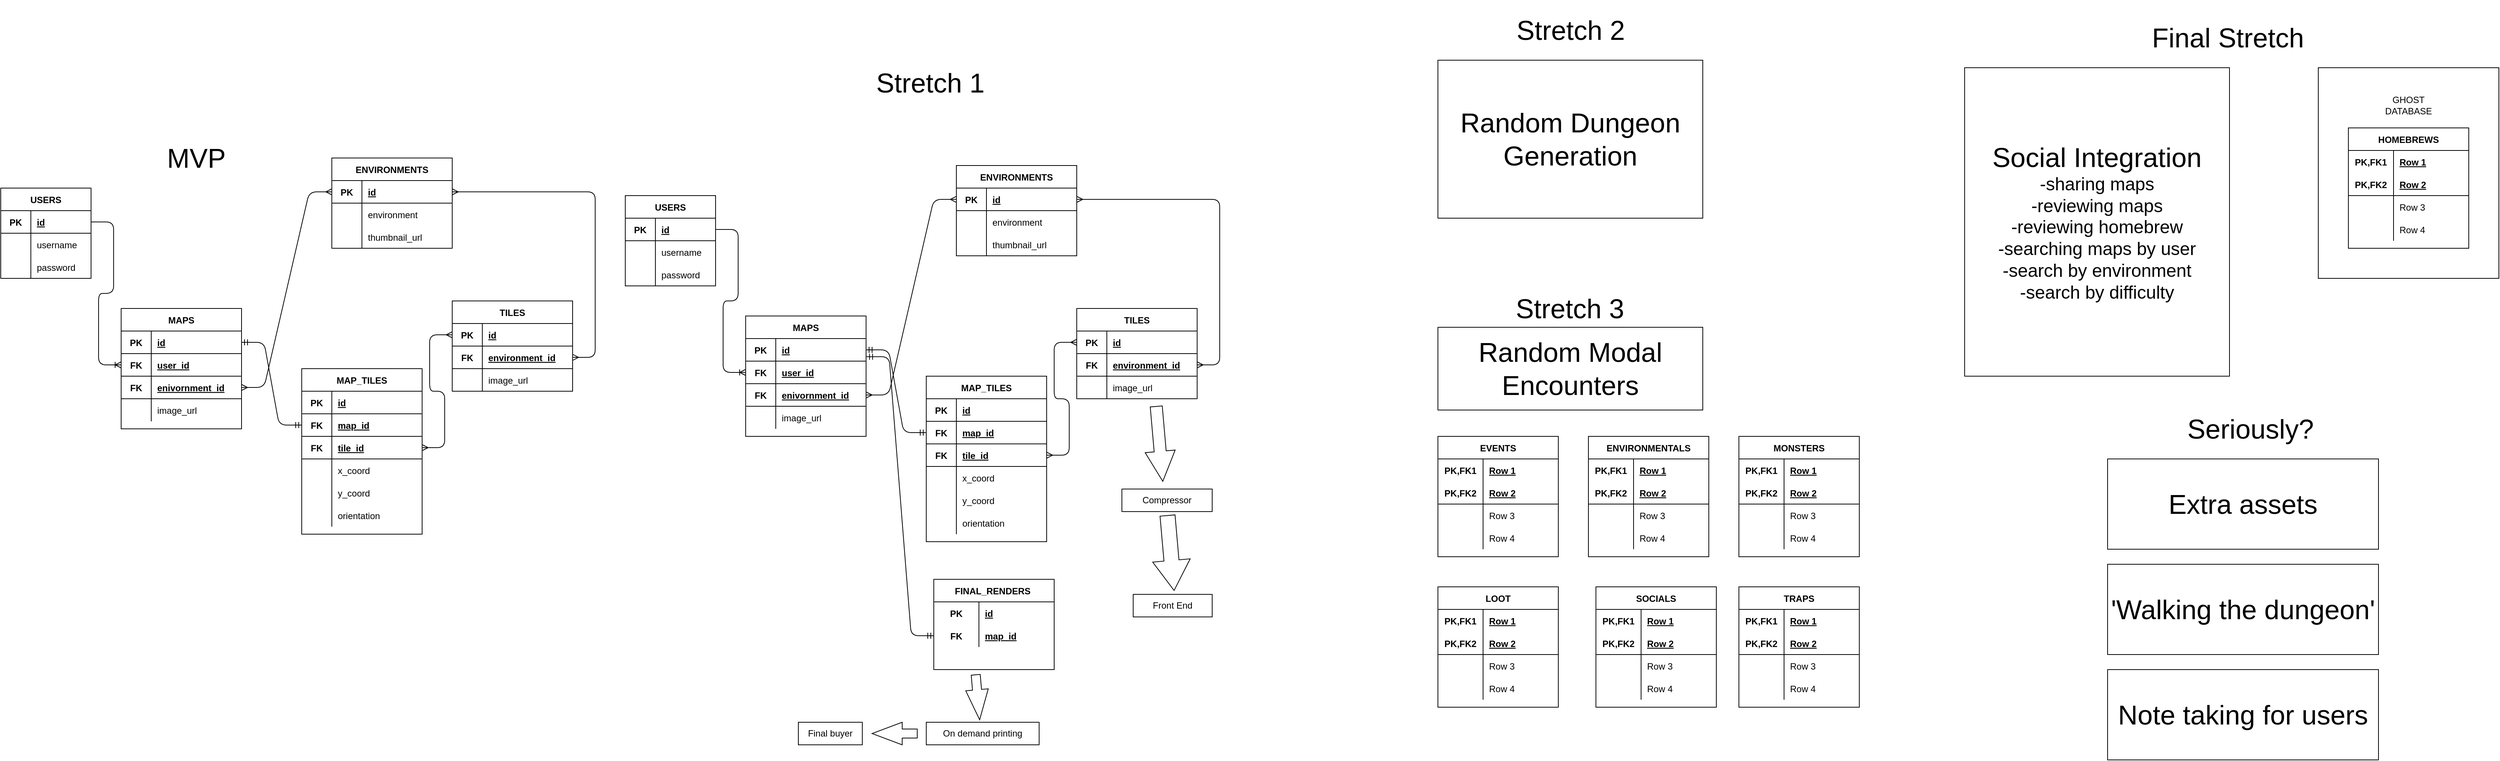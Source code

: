 <mxfile version="14.2.9" type="github">
  <diagram id="IU9k9IsCL6-yrhxB71Tl" name="Page-1">
    <mxGraphModel dx="1273" dy="1313" grid="1" gridSize="10" guides="1" tooltips="1" connect="1" arrows="1" fold="1" page="1" pageScale="1" pageWidth="850" pageHeight="1100" math="0" shadow="0">
      <root>
        <mxCell id="0" />
        <mxCell id="1" parent="0" />
        <mxCell id="Lhnc8AMze0dyRJPqVc5a-308" value="" style="rounded=0;whiteSpace=wrap;html=1;" vertex="1" parent="1">
          <mxGeometry x="3120" y="120" width="240" height="280" as="geometry" />
        </mxCell>
        <mxCell id="Lhnc8AMze0dyRJPqVc5a-11" value="USERS" style="shape=table;startSize=30;container=1;collapsible=1;childLayout=tableLayout;fixedRows=1;rowLines=0;fontStyle=1;align=center;resizeLast=1;" vertex="1" parent="1">
          <mxGeometry x="40" y="280" width="120" height="120" as="geometry" />
        </mxCell>
        <mxCell id="Lhnc8AMze0dyRJPqVc5a-15" value="" style="shape=partialRectangle;collapsible=0;dropTarget=0;pointerEvents=0;fillColor=none;top=0;left=0;bottom=1;right=0;points=[[0,0.5],[1,0.5]];portConstraint=eastwest;" vertex="1" parent="Lhnc8AMze0dyRJPqVc5a-11">
          <mxGeometry y="30" width="120" height="30" as="geometry" />
        </mxCell>
        <mxCell id="Lhnc8AMze0dyRJPqVc5a-16" value="PK" style="shape=partialRectangle;connectable=0;fillColor=none;top=0;left=0;bottom=0;right=0;fontStyle=1;overflow=hidden;" vertex="1" parent="Lhnc8AMze0dyRJPqVc5a-15">
          <mxGeometry width="40" height="30" as="geometry" />
        </mxCell>
        <mxCell id="Lhnc8AMze0dyRJPqVc5a-17" value="id" style="shape=partialRectangle;connectable=0;fillColor=none;top=0;left=0;bottom=0;right=0;align=left;spacingLeft=6;fontStyle=5;overflow=hidden;" vertex="1" parent="Lhnc8AMze0dyRJPqVc5a-15">
          <mxGeometry x="40" width="80" height="30" as="geometry" />
        </mxCell>
        <mxCell id="Lhnc8AMze0dyRJPqVc5a-18" value="" style="shape=partialRectangle;collapsible=0;dropTarget=0;pointerEvents=0;fillColor=none;top=0;left=0;bottom=0;right=0;points=[[0,0.5],[1,0.5]];portConstraint=eastwest;" vertex="1" parent="Lhnc8AMze0dyRJPqVc5a-11">
          <mxGeometry y="60" width="120" height="30" as="geometry" />
        </mxCell>
        <mxCell id="Lhnc8AMze0dyRJPqVc5a-19" value="" style="shape=partialRectangle;connectable=0;fillColor=none;top=0;left=0;bottom=0;right=0;editable=1;overflow=hidden;" vertex="1" parent="Lhnc8AMze0dyRJPqVc5a-18">
          <mxGeometry width="40" height="30" as="geometry" />
        </mxCell>
        <mxCell id="Lhnc8AMze0dyRJPqVc5a-20" value="username" style="shape=partialRectangle;connectable=0;fillColor=none;top=0;left=0;bottom=0;right=0;align=left;spacingLeft=6;overflow=hidden;" vertex="1" parent="Lhnc8AMze0dyRJPqVc5a-18">
          <mxGeometry x="40" width="80" height="30" as="geometry" />
        </mxCell>
        <mxCell id="Lhnc8AMze0dyRJPqVc5a-21" value="" style="shape=partialRectangle;collapsible=0;dropTarget=0;pointerEvents=0;fillColor=none;top=0;left=0;bottom=0;right=0;points=[[0,0.5],[1,0.5]];portConstraint=eastwest;" vertex="1" parent="Lhnc8AMze0dyRJPqVc5a-11">
          <mxGeometry y="90" width="120" height="30" as="geometry" />
        </mxCell>
        <mxCell id="Lhnc8AMze0dyRJPqVc5a-22" value="" style="shape=partialRectangle;connectable=0;fillColor=none;top=0;left=0;bottom=0;right=0;editable=1;overflow=hidden;" vertex="1" parent="Lhnc8AMze0dyRJPqVc5a-21">
          <mxGeometry width="40" height="30" as="geometry" />
        </mxCell>
        <mxCell id="Lhnc8AMze0dyRJPqVc5a-23" value="password" style="shape=partialRectangle;connectable=0;fillColor=none;top=0;left=0;bottom=0;right=0;align=left;spacingLeft=6;overflow=hidden;" vertex="1" parent="Lhnc8AMze0dyRJPqVc5a-21">
          <mxGeometry x="40" width="80" height="30" as="geometry" />
        </mxCell>
        <mxCell id="Lhnc8AMze0dyRJPqVc5a-24" value="TILES" style="shape=table;startSize=30;container=1;collapsible=1;childLayout=tableLayout;fixedRows=1;rowLines=0;fontStyle=1;align=center;resizeLast=1;" vertex="1" parent="1">
          <mxGeometry x="640" y="430" width="160" height="120" as="geometry" />
        </mxCell>
        <mxCell id="Lhnc8AMze0dyRJPqVc5a-28" value="" style="shape=partialRectangle;collapsible=0;dropTarget=0;pointerEvents=0;fillColor=none;top=0;left=0;bottom=1;right=0;points=[[0,0.5],[1,0.5]];portConstraint=eastwest;" vertex="1" parent="Lhnc8AMze0dyRJPqVc5a-24">
          <mxGeometry y="30" width="160" height="30" as="geometry" />
        </mxCell>
        <mxCell id="Lhnc8AMze0dyRJPqVc5a-29" value="PK" style="shape=partialRectangle;connectable=0;fillColor=none;top=0;left=0;bottom=0;right=0;fontStyle=1;overflow=hidden;" vertex="1" parent="Lhnc8AMze0dyRJPqVc5a-28">
          <mxGeometry width="40" height="30" as="geometry" />
        </mxCell>
        <mxCell id="Lhnc8AMze0dyRJPqVc5a-30" value="id" style="shape=partialRectangle;connectable=0;fillColor=none;top=0;left=0;bottom=0;right=0;align=left;spacingLeft=6;fontStyle=5;overflow=hidden;" vertex="1" parent="Lhnc8AMze0dyRJPqVc5a-28">
          <mxGeometry x="40" width="120" height="30" as="geometry" />
        </mxCell>
        <mxCell id="Lhnc8AMze0dyRJPqVc5a-113" value="" style="shape=partialRectangle;collapsible=0;dropTarget=0;pointerEvents=0;fillColor=none;top=0;left=0;bottom=1;right=0;points=[[0,0.5],[1,0.5]];portConstraint=eastwest;" vertex="1" parent="Lhnc8AMze0dyRJPqVc5a-24">
          <mxGeometry y="60" width="160" height="30" as="geometry" />
        </mxCell>
        <mxCell id="Lhnc8AMze0dyRJPqVc5a-114" value="FK" style="shape=partialRectangle;connectable=0;fillColor=none;top=0;left=0;bottom=0;right=0;fontStyle=1;overflow=hidden;" vertex="1" parent="Lhnc8AMze0dyRJPqVc5a-113">
          <mxGeometry width="40" height="30" as="geometry" />
        </mxCell>
        <mxCell id="Lhnc8AMze0dyRJPqVc5a-115" value="environment_id" style="shape=partialRectangle;connectable=0;fillColor=none;top=0;left=0;bottom=0;right=0;align=left;spacingLeft=6;fontStyle=5;overflow=hidden;" vertex="1" parent="Lhnc8AMze0dyRJPqVc5a-113">
          <mxGeometry x="40" width="120" height="30" as="geometry" />
        </mxCell>
        <mxCell id="Lhnc8AMze0dyRJPqVc5a-45" value="" style="shape=partialRectangle;collapsible=0;dropTarget=0;pointerEvents=0;fillColor=none;top=0;left=0;bottom=0;right=0;points=[[0,0.5],[1,0.5]];portConstraint=eastwest;" vertex="1" parent="Lhnc8AMze0dyRJPqVc5a-24">
          <mxGeometry y="90" width="160" height="30" as="geometry" />
        </mxCell>
        <mxCell id="Lhnc8AMze0dyRJPqVc5a-46" value="" style="shape=partialRectangle;connectable=0;fillColor=none;top=0;left=0;bottom=0;right=0;editable=1;overflow=hidden;" vertex="1" parent="Lhnc8AMze0dyRJPqVc5a-45">
          <mxGeometry width="40" height="30" as="geometry" />
        </mxCell>
        <mxCell id="Lhnc8AMze0dyRJPqVc5a-47" value="image_url" style="shape=partialRectangle;connectable=0;fillColor=none;top=0;left=0;bottom=0;right=0;align=left;spacingLeft=6;overflow=hidden;" vertex="1" parent="Lhnc8AMze0dyRJPqVc5a-45">
          <mxGeometry x="40" width="120" height="30" as="geometry" />
        </mxCell>
        <mxCell id="Lhnc8AMze0dyRJPqVc5a-48" value="MAPS" style="shape=table;startSize=30;container=1;collapsible=1;childLayout=tableLayout;fixedRows=1;rowLines=0;fontStyle=1;align=center;resizeLast=1;" vertex="1" parent="1">
          <mxGeometry x="200" y="440" width="160" height="160" as="geometry" />
        </mxCell>
        <mxCell id="Lhnc8AMze0dyRJPqVc5a-58" value="" style="shape=partialRectangle;collapsible=0;dropTarget=0;pointerEvents=0;fillColor=none;top=0;left=0;bottom=1;right=0;points=[[0,0.5],[1,0.5]];portConstraint=eastwest;" vertex="1" parent="Lhnc8AMze0dyRJPqVc5a-48">
          <mxGeometry y="30" width="160" height="30" as="geometry" />
        </mxCell>
        <mxCell id="Lhnc8AMze0dyRJPqVc5a-59" value="PK" style="shape=partialRectangle;connectable=0;fillColor=none;top=0;left=0;bottom=0;right=0;fontStyle=1;overflow=hidden;" vertex="1" parent="Lhnc8AMze0dyRJPqVc5a-58">
          <mxGeometry width="40" height="30" as="geometry" />
        </mxCell>
        <mxCell id="Lhnc8AMze0dyRJPqVc5a-60" value="id" style="shape=partialRectangle;connectable=0;fillColor=none;top=0;left=0;bottom=0;right=0;align=left;spacingLeft=6;fontStyle=5;overflow=hidden;" vertex="1" parent="Lhnc8AMze0dyRJPqVc5a-58">
          <mxGeometry x="40" width="120" height="30" as="geometry" />
        </mxCell>
        <mxCell id="Lhnc8AMze0dyRJPqVc5a-49" value="" style="shape=partialRectangle;collapsible=0;dropTarget=0;pointerEvents=0;fillColor=none;top=0;left=0;bottom=1;right=0;points=[[0,0.5],[1,0.5]];portConstraint=eastwest;" vertex="1" parent="Lhnc8AMze0dyRJPqVc5a-48">
          <mxGeometry y="60" width="160" height="30" as="geometry" />
        </mxCell>
        <mxCell id="Lhnc8AMze0dyRJPqVc5a-50" value="FK" style="shape=partialRectangle;connectable=0;fillColor=none;top=0;left=0;bottom=0;right=0;fontStyle=1;overflow=hidden;" vertex="1" parent="Lhnc8AMze0dyRJPqVc5a-49">
          <mxGeometry width="40" height="30" as="geometry" />
        </mxCell>
        <mxCell id="Lhnc8AMze0dyRJPqVc5a-51" value="user_id" style="shape=partialRectangle;connectable=0;fillColor=none;top=0;left=0;bottom=0;right=0;align=left;spacingLeft=6;fontStyle=5;overflow=hidden;" vertex="1" parent="Lhnc8AMze0dyRJPqVc5a-49">
          <mxGeometry x="40" width="120" height="30" as="geometry" />
        </mxCell>
        <mxCell id="Lhnc8AMze0dyRJPqVc5a-107" value="" style="shape=partialRectangle;collapsible=0;dropTarget=0;pointerEvents=0;fillColor=none;top=0;left=0;bottom=1;right=0;points=[[0,0.5],[1,0.5]];portConstraint=eastwest;" vertex="1" parent="Lhnc8AMze0dyRJPqVc5a-48">
          <mxGeometry y="90" width="160" height="30" as="geometry" />
        </mxCell>
        <mxCell id="Lhnc8AMze0dyRJPqVc5a-108" value="FK" style="shape=partialRectangle;connectable=0;fillColor=none;top=0;left=0;bottom=0;right=0;fontStyle=1;overflow=hidden;" vertex="1" parent="Lhnc8AMze0dyRJPqVc5a-107">
          <mxGeometry width="40" height="30" as="geometry" />
        </mxCell>
        <mxCell id="Lhnc8AMze0dyRJPqVc5a-109" value="enivornment_id" style="shape=partialRectangle;connectable=0;fillColor=none;top=0;left=0;bottom=0;right=0;align=left;spacingLeft=6;fontStyle=5;overflow=hidden;" vertex="1" parent="Lhnc8AMze0dyRJPqVc5a-107">
          <mxGeometry x="40" width="120" height="30" as="geometry" />
        </mxCell>
        <mxCell id="Lhnc8AMze0dyRJPqVc5a-55" value="" style="shape=partialRectangle;collapsible=0;dropTarget=0;pointerEvents=0;fillColor=none;top=0;left=0;bottom=0;right=0;points=[[0,0.5],[1,0.5]];portConstraint=eastwest;" vertex="1" parent="Lhnc8AMze0dyRJPqVc5a-48">
          <mxGeometry y="120" width="160" height="30" as="geometry" />
        </mxCell>
        <mxCell id="Lhnc8AMze0dyRJPqVc5a-56" value="" style="shape=partialRectangle;connectable=0;fillColor=none;top=0;left=0;bottom=0;right=0;editable=1;overflow=hidden;" vertex="1" parent="Lhnc8AMze0dyRJPqVc5a-55">
          <mxGeometry width="40" height="30" as="geometry" />
        </mxCell>
        <mxCell id="Lhnc8AMze0dyRJPqVc5a-57" value="image_url" style="shape=partialRectangle;connectable=0;fillColor=none;top=0;left=0;bottom=0;right=0;align=left;spacingLeft=6;overflow=hidden;" vertex="1" parent="Lhnc8AMze0dyRJPqVc5a-55">
          <mxGeometry x="40" width="120" height="30" as="geometry" />
        </mxCell>
        <mxCell id="Lhnc8AMze0dyRJPqVc5a-61" value="MAP_TILES" style="shape=table;startSize=30;container=1;collapsible=1;childLayout=tableLayout;fixedRows=1;rowLines=0;fontStyle=1;align=center;resizeLast=1;" vertex="1" parent="1">
          <mxGeometry x="440" y="520" width="160" height="220" as="geometry" />
        </mxCell>
        <mxCell id="Lhnc8AMze0dyRJPqVc5a-62" value="" style="shape=partialRectangle;collapsible=0;dropTarget=0;pointerEvents=0;fillColor=none;top=0;left=0;bottom=1;right=0;points=[[0,0.5],[1,0.5]];portConstraint=eastwest;" vertex="1" parent="Lhnc8AMze0dyRJPqVc5a-61">
          <mxGeometry y="30" width="160" height="30" as="geometry" />
        </mxCell>
        <mxCell id="Lhnc8AMze0dyRJPqVc5a-63" value="PK" style="shape=partialRectangle;connectable=0;fillColor=none;top=0;left=0;bottom=0;right=0;fontStyle=1;overflow=hidden;" vertex="1" parent="Lhnc8AMze0dyRJPqVc5a-62">
          <mxGeometry width="40" height="30" as="geometry" />
        </mxCell>
        <mxCell id="Lhnc8AMze0dyRJPqVc5a-64" value="id" style="shape=partialRectangle;connectable=0;fillColor=none;top=0;left=0;bottom=0;right=0;align=left;spacingLeft=6;fontStyle=5;overflow=hidden;" vertex="1" parent="Lhnc8AMze0dyRJPqVc5a-62">
          <mxGeometry x="40" width="120" height="30" as="geometry" />
        </mxCell>
        <mxCell id="Lhnc8AMze0dyRJPqVc5a-65" value="" style="shape=partialRectangle;collapsible=0;dropTarget=0;pointerEvents=0;fillColor=none;top=0;left=0;bottom=1;right=0;points=[[0,0.5],[1,0.5]];portConstraint=eastwest;" vertex="1" parent="Lhnc8AMze0dyRJPqVc5a-61">
          <mxGeometry y="60" width="160" height="30" as="geometry" />
        </mxCell>
        <mxCell id="Lhnc8AMze0dyRJPqVc5a-66" value="FK" style="shape=partialRectangle;connectable=0;fillColor=none;top=0;left=0;bottom=0;right=0;fontStyle=1;overflow=hidden;" vertex="1" parent="Lhnc8AMze0dyRJPqVc5a-65">
          <mxGeometry width="40" height="30" as="geometry" />
        </mxCell>
        <mxCell id="Lhnc8AMze0dyRJPqVc5a-67" value="map_id" style="shape=partialRectangle;connectable=0;fillColor=none;top=0;left=0;bottom=0;right=0;align=left;spacingLeft=6;fontStyle=5;overflow=hidden;" vertex="1" parent="Lhnc8AMze0dyRJPqVc5a-65">
          <mxGeometry x="40" width="120" height="30" as="geometry" />
        </mxCell>
        <mxCell id="Lhnc8AMze0dyRJPqVc5a-77" value="" style="shape=partialRectangle;collapsible=0;dropTarget=0;pointerEvents=0;fillColor=none;top=0;left=0;bottom=1;right=0;points=[[0,0.5],[1,0.5]];portConstraint=eastwest;" vertex="1" parent="Lhnc8AMze0dyRJPqVc5a-61">
          <mxGeometry y="90" width="160" height="30" as="geometry" />
        </mxCell>
        <mxCell id="Lhnc8AMze0dyRJPqVc5a-78" value="FK" style="shape=partialRectangle;connectable=0;fillColor=none;top=0;left=0;bottom=0;right=0;fontStyle=1;overflow=hidden;" vertex="1" parent="Lhnc8AMze0dyRJPqVc5a-77">
          <mxGeometry width="40" height="30" as="geometry" />
        </mxCell>
        <mxCell id="Lhnc8AMze0dyRJPqVc5a-79" value="tile_id" style="shape=partialRectangle;connectable=0;fillColor=none;top=0;left=0;bottom=0;right=0;align=left;spacingLeft=6;fontStyle=5;overflow=hidden;" vertex="1" parent="Lhnc8AMze0dyRJPqVc5a-77">
          <mxGeometry x="40" width="120" height="30" as="geometry" />
        </mxCell>
        <mxCell id="Lhnc8AMze0dyRJPqVc5a-68" value="" style="shape=partialRectangle;collapsible=0;dropTarget=0;pointerEvents=0;fillColor=none;top=0;left=0;bottom=0;right=0;points=[[0,0.5],[1,0.5]];portConstraint=eastwest;" vertex="1" parent="Lhnc8AMze0dyRJPqVc5a-61">
          <mxGeometry y="120" width="160" height="30" as="geometry" />
        </mxCell>
        <mxCell id="Lhnc8AMze0dyRJPqVc5a-69" value="" style="shape=partialRectangle;connectable=0;fillColor=none;top=0;left=0;bottom=0;right=0;editable=1;overflow=hidden;" vertex="1" parent="Lhnc8AMze0dyRJPqVc5a-68">
          <mxGeometry width="40" height="30" as="geometry" />
        </mxCell>
        <mxCell id="Lhnc8AMze0dyRJPqVc5a-70" value="x_coord" style="shape=partialRectangle;connectable=0;fillColor=none;top=0;left=0;bottom=0;right=0;align=left;spacingLeft=6;overflow=hidden;" vertex="1" parent="Lhnc8AMze0dyRJPqVc5a-68">
          <mxGeometry x="40" width="120" height="30" as="geometry" />
        </mxCell>
        <mxCell id="Lhnc8AMze0dyRJPqVc5a-71" value="" style="shape=partialRectangle;collapsible=0;dropTarget=0;pointerEvents=0;fillColor=none;top=0;left=0;bottom=0;right=0;points=[[0,0.5],[1,0.5]];portConstraint=eastwest;" vertex="1" parent="Lhnc8AMze0dyRJPqVc5a-61">
          <mxGeometry y="150" width="160" height="30" as="geometry" />
        </mxCell>
        <mxCell id="Lhnc8AMze0dyRJPqVc5a-72" value="" style="shape=partialRectangle;connectable=0;fillColor=none;top=0;left=0;bottom=0;right=0;editable=1;overflow=hidden;" vertex="1" parent="Lhnc8AMze0dyRJPqVc5a-71">
          <mxGeometry width="40" height="30" as="geometry" />
        </mxCell>
        <mxCell id="Lhnc8AMze0dyRJPqVc5a-73" value="y_coord" style="shape=partialRectangle;connectable=0;fillColor=none;top=0;left=0;bottom=0;right=0;align=left;spacingLeft=6;overflow=hidden;" vertex="1" parent="Lhnc8AMze0dyRJPqVc5a-71">
          <mxGeometry x="40" width="120" height="30" as="geometry" />
        </mxCell>
        <mxCell id="Lhnc8AMze0dyRJPqVc5a-80" value="" style="shape=partialRectangle;collapsible=0;dropTarget=0;pointerEvents=0;fillColor=none;top=0;left=0;bottom=0;right=0;points=[[0,0.5],[1,0.5]];portConstraint=eastwest;" vertex="1" parent="Lhnc8AMze0dyRJPqVc5a-61">
          <mxGeometry y="180" width="160" height="30" as="geometry" />
        </mxCell>
        <mxCell id="Lhnc8AMze0dyRJPqVc5a-81" value="" style="shape=partialRectangle;connectable=0;fillColor=none;top=0;left=0;bottom=0;right=0;editable=1;overflow=hidden;" vertex="1" parent="Lhnc8AMze0dyRJPqVc5a-80">
          <mxGeometry width="40" height="30" as="geometry" />
        </mxCell>
        <mxCell id="Lhnc8AMze0dyRJPqVc5a-82" value="orientation" style="shape=partialRectangle;connectable=0;fillColor=none;top=0;left=0;bottom=0;right=0;align=left;spacingLeft=6;overflow=hidden;" vertex="1" parent="Lhnc8AMze0dyRJPqVc5a-80">
          <mxGeometry x="40" width="120" height="30" as="geometry" />
        </mxCell>
        <mxCell id="Lhnc8AMze0dyRJPqVc5a-86" value="" style="edgeStyle=entityRelationEdgeStyle;fontSize=12;html=1;endArrow=ERoneToMany;" edge="1" parent="1" source="Lhnc8AMze0dyRJPqVc5a-15">
          <mxGeometry width="100" height="100" relative="1" as="geometry">
            <mxPoint x="130" y="320" as="sourcePoint" />
            <mxPoint x="200" y="515" as="targetPoint" />
          </mxGeometry>
        </mxCell>
        <mxCell id="Lhnc8AMze0dyRJPqVc5a-89" value="&lt;font style=&quot;font-size: 36px&quot;&gt;MVP&lt;/font&gt;" style="text;html=1;strokeColor=none;fillColor=none;align=center;verticalAlign=middle;whiteSpace=wrap;rounded=0;" vertex="1" parent="1">
          <mxGeometry x="240" y="200" width="120" height="80" as="geometry" />
        </mxCell>
        <mxCell id="Lhnc8AMze0dyRJPqVc5a-91" value="" style="edgeStyle=entityRelationEdgeStyle;fontSize=12;html=1;endArrow=ERmandOne;startArrow=ERmandOne;entryX=0;entryY=0.5;entryDx=0;entryDy=0;exitX=1;exitY=0.5;exitDx=0;exitDy=0;" edge="1" parent="1" source="Lhnc8AMze0dyRJPqVc5a-58" target="Lhnc8AMze0dyRJPqVc5a-65">
          <mxGeometry width="100" height="100" relative="1" as="geometry">
            <mxPoint x="370" y="510" as="sourcePoint" />
            <mxPoint x="470" y="410" as="targetPoint" />
          </mxGeometry>
        </mxCell>
        <mxCell id="Lhnc8AMze0dyRJPqVc5a-93" value="" style="edgeStyle=entityRelationEdgeStyle;fontSize=12;html=1;endArrow=ERmany;startArrow=ERmany;entryX=0;entryY=0.5;entryDx=0;entryDy=0;exitX=1;exitY=0.5;exitDx=0;exitDy=0;" edge="1" parent="1" source="Lhnc8AMze0dyRJPqVc5a-77" target="Lhnc8AMze0dyRJPqVc5a-28">
          <mxGeometry width="100" height="100" relative="1" as="geometry">
            <mxPoint x="370" y="510" as="sourcePoint" />
            <mxPoint x="470" y="410" as="targetPoint" />
          </mxGeometry>
        </mxCell>
        <mxCell id="Lhnc8AMze0dyRJPqVc5a-94" value="ENVIRONMENTS" style="shape=table;startSize=30;container=1;collapsible=1;childLayout=tableLayout;fixedRows=1;rowLines=0;fontStyle=1;align=center;resizeLast=1;" vertex="1" parent="1">
          <mxGeometry x="480" y="240" width="160" height="120" as="geometry" />
        </mxCell>
        <mxCell id="Lhnc8AMze0dyRJPqVc5a-95" value="" style="shape=partialRectangle;collapsible=0;dropTarget=0;pointerEvents=0;fillColor=none;top=0;left=0;bottom=1;right=0;points=[[0,0.5],[1,0.5]];portConstraint=eastwest;" vertex="1" parent="Lhnc8AMze0dyRJPqVc5a-94">
          <mxGeometry y="30" width="160" height="30" as="geometry" />
        </mxCell>
        <mxCell id="Lhnc8AMze0dyRJPqVc5a-96" value="PK" style="shape=partialRectangle;connectable=0;fillColor=none;top=0;left=0;bottom=0;right=0;fontStyle=1;overflow=hidden;" vertex="1" parent="Lhnc8AMze0dyRJPqVc5a-95">
          <mxGeometry width="40" height="30" as="geometry" />
        </mxCell>
        <mxCell id="Lhnc8AMze0dyRJPqVc5a-97" value="id" style="shape=partialRectangle;connectable=0;fillColor=none;top=0;left=0;bottom=0;right=0;align=left;spacingLeft=6;fontStyle=5;overflow=hidden;" vertex="1" parent="Lhnc8AMze0dyRJPqVc5a-95">
          <mxGeometry x="40" width="120" height="30" as="geometry" />
        </mxCell>
        <mxCell id="Lhnc8AMze0dyRJPqVc5a-101" value="" style="shape=partialRectangle;collapsible=0;dropTarget=0;pointerEvents=0;fillColor=none;top=0;left=0;bottom=0;right=0;points=[[0,0.5],[1,0.5]];portConstraint=eastwest;" vertex="1" parent="Lhnc8AMze0dyRJPqVc5a-94">
          <mxGeometry y="60" width="160" height="30" as="geometry" />
        </mxCell>
        <mxCell id="Lhnc8AMze0dyRJPqVc5a-102" value="" style="shape=partialRectangle;connectable=0;fillColor=none;top=0;left=0;bottom=0;right=0;editable=1;overflow=hidden;" vertex="1" parent="Lhnc8AMze0dyRJPqVc5a-101">
          <mxGeometry width="40" height="30" as="geometry" />
        </mxCell>
        <mxCell id="Lhnc8AMze0dyRJPqVc5a-103" value="environment" style="shape=partialRectangle;connectable=0;fillColor=none;top=0;left=0;bottom=0;right=0;align=left;spacingLeft=6;overflow=hidden;" vertex="1" parent="Lhnc8AMze0dyRJPqVc5a-101">
          <mxGeometry x="40" width="120" height="30" as="geometry" />
        </mxCell>
        <mxCell id="Lhnc8AMze0dyRJPqVc5a-118" value="" style="shape=partialRectangle;collapsible=0;dropTarget=0;pointerEvents=0;fillColor=none;top=0;left=0;bottom=0;right=0;points=[[0,0.5],[1,0.5]];portConstraint=eastwest;" vertex="1" parent="Lhnc8AMze0dyRJPqVc5a-94">
          <mxGeometry y="90" width="160" height="30" as="geometry" />
        </mxCell>
        <mxCell id="Lhnc8AMze0dyRJPqVc5a-119" value="" style="shape=partialRectangle;connectable=0;fillColor=none;top=0;left=0;bottom=0;right=0;editable=1;overflow=hidden;" vertex="1" parent="Lhnc8AMze0dyRJPqVc5a-118">
          <mxGeometry width="40" height="30" as="geometry" />
        </mxCell>
        <mxCell id="Lhnc8AMze0dyRJPqVc5a-120" value="thumbnail_url" style="shape=partialRectangle;connectable=0;fillColor=none;top=0;left=0;bottom=0;right=0;align=left;spacingLeft=6;overflow=hidden;" vertex="1" parent="Lhnc8AMze0dyRJPqVc5a-118">
          <mxGeometry x="40" width="120" height="30" as="geometry" />
        </mxCell>
        <mxCell id="Lhnc8AMze0dyRJPqVc5a-116" value="" style="edgeStyle=entityRelationEdgeStyle;fontSize=12;html=1;endArrow=ERmany;startArrow=ERmany;entryX=0;entryY=0.5;entryDx=0;entryDy=0;exitX=1;exitY=0.5;exitDx=0;exitDy=0;" edge="1" parent="1" source="Lhnc8AMze0dyRJPqVc5a-107" target="Lhnc8AMze0dyRJPqVc5a-95">
          <mxGeometry width="100" height="100" relative="1" as="geometry">
            <mxPoint x="370" y="510" as="sourcePoint" />
            <mxPoint x="470" y="410" as="targetPoint" />
          </mxGeometry>
        </mxCell>
        <mxCell id="Lhnc8AMze0dyRJPqVc5a-117" value="" style="edgeStyle=entityRelationEdgeStyle;fontSize=12;html=1;endArrow=ERmany;startArrow=ERmany;entryX=1;entryY=0.5;entryDx=0;entryDy=0;" edge="1" parent="1" target="Lhnc8AMze0dyRJPqVc5a-95">
          <mxGeometry width="100" height="100" relative="1" as="geometry">
            <mxPoint x="800" y="505" as="sourcePoint" />
            <mxPoint x="820" y="230" as="targetPoint" />
          </mxGeometry>
        </mxCell>
        <mxCell id="Lhnc8AMze0dyRJPqVc5a-121" value="MONSTERS" style="shape=table;startSize=30;container=1;collapsible=1;childLayout=tableLayout;fixedRows=1;rowLines=0;fontStyle=1;align=center;resizeLast=1;" vertex="1" parent="1">
          <mxGeometry x="2350" y="610" width="160" height="160" as="geometry" />
        </mxCell>
        <mxCell id="Lhnc8AMze0dyRJPqVc5a-122" value="" style="shape=partialRectangle;collapsible=0;dropTarget=0;pointerEvents=0;fillColor=none;top=0;left=0;bottom=0;right=0;points=[[0,0.5],[1,0.5]];portConstraint=eastwest;" vertex="1" parent="Lhnc8AMze0dyRJPqVc5a-121">
          <mxGeometry y="30" width="160" height="30" as="geometry" />
        </mxCell>
        <mxCell id="Lhnc8AMze0dyRJPqVc5a-123" value="PK,FK1" style="shape=partialRectangle;connectable=0;fillColor=none;top=0;left=0;bottom=0;right=0;fontStyle=1;overflow=hidden;" vertex="1" parent="Lhnc8AMze0dyRJPqVc5a-122">
          <mxGeometry width="60" height="30" as="geometry" />
        </mxCell>
        <mxCell id="Lhnc8AMze0dyRJPqVc5a-124" value="Row 1" style="shape=partialRectangle;connectable=0;fillColor=none;top=0;left=0;bottom=0;right=0;align=left;spacingLeft=6;fontStyle=5;overflow=hidden;" vertex="1" parent="Lhnc8AMze0dyRJPqVc5a-122">
          <mxGeometry x="60" width="100" height="30" as="geometry" />
        </mxCell>
        <mxCell id="Lhnc8AMze0dyRJPqVc5a-125" value="" style="shape=partialRectangle;collapsible=0;dropTarget=0;pointerEvents=0;fillColor=none;top=0;left=0;bottom=1;right=0;points=[[0,0.5],[1,0.5]];portConstraint=eastwest;" vertex="1" parent="Lhnc8AMze0dyRJPqVc5a-121">
          <mxGeometry y="60" width="160" height="30" as="geometry" />
        </mxCell>
        <mxCell id="Lhnc8AMze0dyRJPqVc5a-126" value="PK,FK2" style="shape=partialRectangle;connectable=0;fillColor=none;top=0;left=0;bottom=0;right=0;fontStyle=1;overflow=hidden;" vertex="1" parent="Lhnc8AMze0dyRJPqVc5a-125">
          <mxGeometry width="60" height="30" as="geometry" />
        </mxCell>
        <mxCell id="Lhnc8AMze0dyRJPqVc5a-127" value="Row 2" style="shape=partialRectangle;connectable=0;fillColor=none;top=0;left=0;bottom=0;right=0;align=left;spacingLeft=6;fontStyle=5;overflow=hidden;" vertex="1" parent="Lhnc8AMze0dyRJPqVc5a-125">
          <mxGeometry x="60" width="100" height="30" as="geometry" />
        </mxCell>
        <mxCell id="Lhnc8AMze0dyRJPqVc5a-128" value="" style="shape=partialRectangle;collapsible=0;dropTarget=0;pointerEvents=0;fillColor=none;top=0;left=0;bottom=0;right=0;points=[[0,0.5],[1,0.5]];portConstraint=eastwest;" vertex="1" parent="Lhnc8AMze0dyRJPqVc5a-121">
          <mxGeometry y="90" width="160" height="30" as="geometry" />
        </mxCell>
        <mxCell id="Lhnc8AMze0dyRJPqVc5a-129" value="" style="shape=partialRectangle;connectable=0;fillColor=none;top=0;left=0;bottom=0;right=0;editable=1;overflow=hidden;" vertex="1" parent="Lhnc8AMze0dyRJPqVc5a-128">
          <mxGeometry width="60" height="30" as="geometry" />
        </mxCell>
        <mxCell id="Lhnc8AMze0dyRJPqVc5a-130" value="Row 3" style="shape=partialRectangle;connectable=0;fillColor=none;top=0;left=0;bottom=0;right=0;align=left;spacingLeft=6;overflow=hidden;" vertex="1" parent="Lhnc8AMze0dyRJPqVc5a-128">
          <mxGeometry x="60" width="100" height="30" as="geometry" />
        </mxCell>
        <mxCell id="Lhnc8AMze0dyRJPqVc5a-131" value="" style="shape=partialRectangle;collapsible=0;dropTarget=0;pointerEvents=0;fillColor=none;top=0;left=0;bottom=0;right=0;points=[[0,0.5],[1,0.5]];portConstraint=eastwest;" vertex="1" parent="Lhnc8AMze0dyRJPqVc5a-121">
          <mxGeometry y="120" width="160" height="30" as="geometry" />
        </mxCell>
        <mxCell id="Lhnc8AMze0dyRJPqVc5a-132" value="" style="shape=partialRectangle;connectable=0;fillColor=none;top=0;left=0;bottom=0;right=0;editable=1;overflow=hidden;" vertex="1" parent="Lhnc8AMze0dyRJPqVc5a-131">
          <mxGeometry width="60" height="30" as="geometry" />
        </mxCell>
        <mxCell id="Lhnc8AMze0dyRJPqVc5a-133" value="Row 4" style="shape=partialRectangle;connectable=0;fillColor=none;top=0;left=0;bottom=0;right=0;align=left;spacingLeft=6;overflow=hidden;" vertex="1" parent="Lhnc8AMze0dyRJPqVc5a-131">
          <mxGeometry x="60" width="100" height="30" as="geometry" />
        </mxCell>
        <mxCell id="Lhnc8AMze0dyRJPqVc5a-134" value="&lt;font style=&quot;font-size: 36px&quot;&gt;Stretch 1&lt;/font&gt;" style="text;html=1;strokeColor=none;fillColor=none;align=center;verticalAlign=middle;whiteSpace=wrap;rounded=0;" vertex="1" parent="1">
          <mxGeometry x="1198" y="100" width="155" height="80" as="geometry" />
        </mxCell>
        <mxCell id="Lhnc8AMze0dyRJPqVc5a-135" value="USERS" style="shape=table;startSize=30;container=1;collapsible=1;childLayout=tableLayout;fixedRows=1;rowLines=0;fontStyle=1;align=center;resizeLast=1;" vertex="1" parent="1">
          <mxGeometry x="870" y="290" width="120" height="120" as="geometry" />
        </mxCell>
        <mxCell id="Lhnc8AMze0dyRJPqVc5a-136" value="" style="shape=partialRectangle;collapsible=0;dropTarget=0;pointerEvents=0;fillColor=none;top=0;left=0;bottom=1;right=0;points=[[0,0.5],[1,0.5]];portConstraint=eastwest;" vertex="1" parent="Lhnc8AMze0dyRJPqVc5a-135">
          <mxGeometry y="30" width="120" height="30" as="geometry" />
        </mxCell>
        <mxCell id="Lhnc8AMze0dyRJPqVc5a-137" value="PK" style="shape=partialRectangle;connectable=0;fillColor=none;top=0;left=0;bottom=0;right=0;fontStyle=1;overflow=hidden;" vertex="1" parent="Lhnc8AMze0dyRJPqVc5a-136">
          <mxGeometry width="40" height="30" as="geometry" />
        </mxCell>
        <mxCell id="Lhnc8AMze0dyRJPqVc5a-138" value="id" style="shape=partialRectangle;connectable=0;fillColor=none;top=0;left=0;bottom=0;right=0;align=left;spacingLeft=6;fontStyle=5;overflow=hidden;" vertex="1" parent="Lhnc8AMze0dyRJPqVc5a-136">
          <mxGeometry x="40" width="80" height="30" as="geometry" />
        </mxCell>
        <mxCell id="Lhnc8AMze0dyRJPqVc5a-139" value="" style="shape=partialRectangle;collapsible=0;dropTarget=0;pointerEvents=0;fillColor=none;top=0;left=0;bottom=0;right=0;points=[[0,0.5],[1,0.5]];portConstraint=eastwest;" vertex="1" parent="Lhnc8AMze0dyRJPqVc5a-135">
          <mxGeometry y="60" width="120" height="30" as="geometry" />
        </mxCell>
        <mxCell id="Lhnc8AMze0dyRJPqVc5a-140" value="" style="shape=partialRectangle;connectable=0;fillColor=none;top=0;left=0;bottom=0;right=0;editable=1;overflow=hidden;" vertex="1" parent="Lhnc8AMze0dyRJPqVc5a-139">
          <mxGeometry width="40" height="30" as="geometry" />
        </mxCell>
        <mxCell id="Lhnc8AMze0dyRJPqVc5a-141" value="username" style="shape=partialRectangle;connectable=0;fillColor=none;top=0;left=0;bottom=0;right=0;align=left;spacingLeft=6;overflow=hidden;" vertex="1" parent="Lhnc8AMze0dyRJPqVc5a-139">
          <mxGeometry x="40" width="80" height="30" as="geometry" />
        </mxCell>
        <mxCell id="Lhnc8AMze0dyRJPqVc5a-142" value="" style="shape=partialRectangle;collapsible=0;dropTarget=0;pointerEvents=0;fillColor=none;top=0;left=0;bottom=0;right=0;points=[[0,0.5],[1,0.5]];portConstraint=eastwest;" vertex="1" parent="Lhnc8AMze0dyRJPqVc5a-135">
          <mxGeometry y="90" width="120" height="30" as="geometry" />
        </mxCell>
        <mxCell id="Lhnc8AMze0dyRJPqVc5a-143" value="" style="shape=partialRectangle;connectable=0;fillColor=none;top=0;left=0;bottom=0;right=0;editable=1;overflow=hidden;" vertex="1" parent="Lhnc8AMze0dyRJPqVc5a-142">
          <mxGeometry width="40" height="30" as="geometry" />
        </mxCell>
        <mxCell id="Lhnc8AMze0dyRJPqVc5a-144" value="password" style="shape=partialRectangle;connectable=0;fillColor=none;top=0;left=0;bottom=0;right=0;align=left;spacingLeft=6;overflow=hidden;" vertex="1" parent="Lhnc8AMze0dyRJPqVc5a-142">
          <mxGeometry x="40" width="80" height="30" as="geometry" />
        </mxCell>
        <mxCell id="Lhnc8AMze0dyRJPqVc5a-145" value="TILES" style="shape=table;startSize=30;container=1;collapsible=1;childLayout=tableLayout;fixedRows=1;rowLines=0;fontStyle=1;align=center;resizeLast=1;" vertex="1" parent="1">
          <mxGeometry x="1470" y="440" width="160" height="120" as="geometry" />
        </mxCell>
        <mxCell id="Lhnc8AMze0dyRJPqVc5a-146" value="" style="shape=partialRectangle;collapsible=0;dropTarget=0;pointerEvents=0;fillColor=none;top=0;left=0;bottom=1;right=0;points=[[0,0.5],[1,0.5]];portConstraint=eastwest;" vertex="1" parent="Lhnc8AMze0dyRJPqVc5a-145">
          <mxGeometry y="30" width="160" height="30" as="geometry" />
        </mxCell>
        <mxCell id="Lhnc8AMze0dyRJPqVc5a-147" value="PK" style="shape=partialRectangle;connectable=0;fillColor=none;top=0;left=0;bottom=0;right=0;fontStyle=1;overflow=hidden;" vertex="1" parent="Lhnc8AMze0dyRJPqVc5a-146">
          <mxGeometry width="40" height="30" as="geometry" />
        </mxCell>
        <mxCell id="Lhnc8AMze0dyRJPqVc5a-148" value="id" style="shape=partialRectangle;connectable=0;fillColor=none;top=0;left=0;bottom=0;right=0;align=left;spacingLeft=6;fontStyle=5;overflow=hidden;" vertex="1" parent="Lhnc8AMze0dyRJPqVc5a-146">
          <mxGeometry x="40" width="120" height="30" as="geometry" />
        </mxCell>
        <mxCell id="Lhnc8AMze0dyRJPqVc5a-149" value="" style="shape=partialRectangle;collapsible=0;dropTarget=0;pointerEvents=0;fillColor=none;top=0;left=0;bottom=1;right=0;points=[[0,0.5],[1,0.5]];portConstraint=eastwest;" vertex="1" parent="Lhnc8AMze0dyRJPqVc5a-145">
          <mxGeometry y="60" width="160" height="30" as="geometry" />
        </mxCell>
        <mxCell id="Lhnc8AMze0dyRJPqVc5a-150" value="FK" style="shape=partialRectangle;connectable=0;fillColor=none;top=0;left=0;bottom=0;right=0;fontStyle=1;overflow=hidden;" vertex="1" parent="Lhnc8AMze0dyRJPqVc5a-149">
          <mxGeometry width="40" height="30" as="geometry" />
        </mxCell>
        <mxCell id="Lhnc8AMze0dyRJPqVc5a-151" value="environment_id" style="shape=partialRectangle;connectable=0;fillColor=none;top=0;left=0;bottom=0;right=0;align=left;spacingLeft=6;fontStyle=5;overflow=hidden;" vertex="1" parent="Lhnc8AMze0dyRJPqVc5a-149">
          <mxGeometry x="40" width="120" height="30" as="geometry" />
        </mxCell>
        <mxCell id="Lhnc8AMze0dyRJPqVc5a-152" value="" style="shape=partialRectangle;collapsible=0;dropTarget=0;pointerEvents=0;fillColor=none;top=0;left=0;bottom=0;right=0;points=[[0,0.5],[1,0.5]];portConstraint=eastwest;" vertex="1" parent="Lhnc8AMze0dyRJPqVc5a-145">
          <mxGeometry y="90" width="160" height="30" as="geometry" />
        </mxCell>
        <mxCell id="Lhnc8AMze0dyRJPqVc5a-153" value="" style="shape=partialRectangle;connectable=0;fillColor=none;top=0;left=0;bottom=0;right=0;editable=1;overflow=hidden;" vertex="1" parent="Lhnc8AMze0dyRJPqVc5a-152">
          <mxGeometry width="40" height="30" as="geometry" />
        </mxCell>
        <mxCell id="Lhnc8AMze0dyRJPqVc5a-154" value="image_url" style="shape=partialRectangle;connectable=0;fillColor=none;top=0;left=0;bottom=0;right=0;align=left;spacingLeft=6;overflow=hidden;" vertex="1" parent="Lhnc8AMze0dyRJPqVc5a-152">
          <mxGeometry x="40" width="120" height="30" as="geometry" />
        </mxCell>
        <mxCell id="Lhnc8AMze0dyRJPqVc5a-155" value="MAPS" style="shape=table;startSize=30;container=1;collapsible=1;childLayout=tableLayout;fixedRows=1;rowLines=0;fontStyle=1;align=center;resizeLast=1;" vertex="1" parent="1">
          <mxGeometry x="1030" y="450" width="160" height="160" as="geometry" />
        </mxCell>
        <mxCell id="Lhnc8AMze0dyRJPqVc5a-156" value="" style="shape=partialRectangle;collapsible=0;dropTarget=0;pointerEvents=0;fillColor=none;top=0;left=0;bottom=1;right=0;points=[[0,0.5],[1,0.5]];portConstraint=eastwest;" vertex="1" parent="Lhnc8AMze0dyRJPqVc5a-155">
          <mxGeometry y="30" width="160" height="30" as="geometry" />
        </mxCell>
        <mxCell id="Lhnc8AMze0dyRJPqVc5a-157" value="PK" style="shape=partialRectangle;connectable=0;fillColor=none;top=0;left=0;bottom=0;right=0;fontStyle=1;overflow=hidden;" vertex="1" parent="Lhnc8AMze0dyRJPqVc5a-156">
          <mxGeometry width="40" height="30" as="geometry" />
        </mxCell>
        <mxCell id="Lhnc8AMze0dyRJPqVc5a-158" value="id" style="shape=partialRectangle;connectable=0;fillColor=none;top=0;left=0;bottom=0;right=0;align=left;spacingLeft=6;fontStyle=5;overflow=hidden;" vertex="1" parent="Lhnc8AMze0dyRJPqVc5a-156">
          <mxGeometry x="40" width="120" height="30" as="geometry" />
        </mxCell>
        <mxCell id="Lhnc8AMze0dyRJPqVc5a-159" value="" style="shape=partialRectangle;collapsible=0;dropTarget=0;pointerEvents=0;fillColor=none;top=0;left=0;bottom=1;right=0;points=[[0,0.5],[1,0.5]];portConstraint=eastwest;" vertex="1" parent="Lhnc8AMze0dyRJPqVc5a-155">
          <mxGeometry y="60" width="160" height="30" as="geometry" />
        </mxCell>
        <mxCell id="Lhnc8AMze0dyRJPqVc5a-160" value="FK" style="shape=partialRectangle;connectable=0;fillColor=none;top=0;left=0;bottom=0;right=0;fontStyle=1;overflow=hidden;" vertex="1" parent="Lhnc8AMze0dyRJPqVc5a-159">
          <mxGeometry width="40" height="30" as="geometry" />
        </mxCell>
        <mxCell id="Lhnc8AMze0dyRJPqVc5a-161" value="user_id" style="shape=partialRectangle;connectable=0;fillColor=none;top=0;left=0;bottom=0;right=0;align=left;spacingLeft=6;fontStyle=5;overflow=hidden;" vertex="1" parent="Lhnc8AMze0dyRJPqVc5a-159">
          <mxGeometry x="40" width="120" height="30" as="geometry" />
        </mxCell>
        <mxCell id="Lhnc8AMze0dyRJPqVc5a-162" value="" style="shape=partialRectangle;collapsible=0;dropTarget=0;pointerEvents=0;fillColor=none;top=0;left=0;bottom=1;right=0;points=[[0,0.5],[1,0.5]];portConstraint=eastwest;" vertex="1" parent="Lhnc8AMze0dyRJPqVc5a-155">
          <mxGeometry y="90" width="160" height="30" as="geometry" />
        </mxCell>
        <mxCell id="Lhnc8AMze0dyRJPqVc5a-163" value="FK" style="shape=partialRectangle;connectable=0;fillColor=none;top=0;left=0;bottom=0;right=0;fontStyle=1;overflow=hidden;" vertex="1" parent="Lhnc8AMze0dyRJPqVc5a-162">
          <mxGeometry width="40" height="30" as="geometry" />
        </mxCell>
        <mxCell id="Lhnc8AMze0dyRJPqVc5a-164" value="enivornment_id" style="shape=partialRectangle;connectable=0;fillColor=none;top=0;left=0;bottom=0;right=0;align=left;spacingLeft=6;fontStyle=5;overflow=hidden;" vertex="1" parent="Lhnc8AMze0dyRJPqVc5a-162">
          <mxGeometry x="40" width="120" height="30" as="geometry" />
        </mxCell>
        <mxCell id="Lhnc8AMze0dyRJPqVc5a-165" value="" style="shape=partialRectangle;collapsible=0;dropTarget=0;pointerEvents=0;fillColor=none;top=0;left=0;bottom=0;right=0;points=[[0,0.5],[1,0.5]];portConstraint=eastwest;" vertex="1" parent="Lhnc8AMze0dyRJPqVc5a-155">
          <mxGeometry y="120" width="160" height="30" as="geometry" />
        </mxCell>
        <mxCell id="Lhnc8AMze0dyRJPqVc5a-166" value="" style="shape=partialRectangle;connectable=0;fillColor=none;top=0;left=0;bottom=0;right=0;editable=1;overflow=hidden;" vertex="1" parent="Lhnc8AMze0dyRJPqVc5a-165">
          <mxGeometry width="40" height="30" as="geometry" />
        </mxCell>
        <mxCell id="Lhnc8AMze0dyRJPqVc5a-167" value="image_url" style="shape=partialRectangle;connectable=0;fillColor=none;top=0;left=0;bottom=0;right=0;align=left;spacingLeft=6;overflow=hidden;" vertex="1" parent="Lhnc8AMze0dyRJPqVc5a-165">
          <mxGeometry x="40" width="120" height="30" as="geometry" />
        </mxCell>
        <mxCell id="Lhnc8AMze0dyRJPqVc5a-168" value="MAP_TILES" style="shape=table;startSize=30;container=1;collapsible=1;childLayout=tableLayout;fixedRows=1;rowLines=0;fontStyle=1;align=center;resizeLast=1;" vertex="1" parent="1">
          <mxGeometry x="1270" y="530" width="160" height="220" as="geometry" />
        </mxCell>
        <mxCell id="Lhnc8AMze0dyRJPqVc5a-169" value="" style="shape=partialRectangle;collapsible=0;dropTarget=0;pointerEvents=0;fillColor=none;top=0;left=0;bottom=1;right=0;points=[[0,0.5],[1,0.5]];portConstraint=eastwest;" vertex="1" parent="Lhnc8AMze0dyRJPqVc5a-168">
          <mxGeometry y="30" width="160" height="30" as="geometry" />
        </mxCell>
        <mxCell id="Lhnc8AMze0dyRJPqVc5a-170" value="PK" style="shape=partialRectangle;connectable=0;fillColor=none;top=0;left=0;bottom=0;right=0;fontStyle=1;overflow=hidden;" vertex="1" parent="Lhnc8AMze0dyRJPqVc5a-169">
          <mxGeometry width="40" height="30" as="geometry" />
        </mxCell>
        <mxCell id="Lhnc8AMze0dyRJPqVc5a-171" value="id" style="shape=partialRectangle;connectable=0;fillColor=none;top=0;left=0;bottom=0;right=0;align=left;spacingLeft=6;fontStyle=5;overflow=hidden;" vertex="1" parent="Lhnc8AMze0dyRJPqVc5a-169">
          <mxGeometry x="40" width="120" height="30" as="geometry" />
        </mxCell>
        <mxCell id="Lhnc8AMze0dyRJPqVc5a-172" value="" style="shape=partialRectangle;collapsible=0;dropTarget=0;pointerEvents=0;fillColor=none;top=0;left=0;bottom=1;right=0;points=[[0,0.5],[1,0.5]];portConstraint=eastwest;" vertex="1" parent="Lhnc8AMze0dyRJPqVc5a-168">
          <mxGeometry y="60" width="160" height="30" as="geometry" />
        </mxCell>
        <mxCell id="Lhnc8AMze0dyRJPqVc5a-173" value="FK" style="shape=partialRectangle;connectable=0;fillColor=none;top=0;left=0;bottom=0;right=0;fontStyle=1;overflow=hidden;" vertex="1" parent="Lhnc8AMze0dyRJPqVc5a-172">
          <mxGeometry width="40" height="30" as="geometry" />
        </mxCell>
        <mxCell id="Lhnc8AMze0dyRJPqVc5a-174" value="map_id" style="shape=partialRectangle;connectable=0;fillColor=none;top=0;left=0;bottom=0;right=0;align=left;spacingLeft=6;fontStyle=5;overflow=hidden;" vertex="1" parent="Lhnc8AMze0dyRJPqVc5a-172">
          <mxGeometry x="40" width="120" height="30" as="geometry" />
        </mxCell>
        <mxCell id="Lhnc8AMze0dyRJPqVc5a-175" value="" style="shape=partialRectangle;collapsible=0;dropTarget=0;pointerEvents=0;fillColor=none;top=0;left=0;bottom=1;right=0;points=[[0,0.5],[1,0.5]];portConstraint=eastwest;" vertex="1" parent="Lhnc8AMze0dyRJPqVc5a-168">
          <mxGeometry y="90" width="160" height="30" as="geometry" />
        </mxCell>
        <mxCell id="Lhnc8AMze0dyRJPqVc5a-176" value="FK" style="shape=partialRectangle;connectable=0;fillColor=none;top=0;left=0;bottom=0;right=0;fontStyle=1;overflow=hidden;" vertex="1" parent="Lhnc8AMze0dyRJPqVc5a-175">
          <mxGeometry width="40" height="30" as="geometry" />
        </mxCell>
        <mxCell id="Lhnc8AMze0dyRJPqVc5a-177" value="tile_id" style="shape=partialRectangle;connectable=0;fillColor=none;top=0;left=0;bottom=0;right=0;align=left;spacingLeft=6;fontStyle=5;overflow=hidden;" vertex="1" parent="Lhnc8AMze0dyRJPqVc5a-175">
          <mxGeometry x="40" width="120" height="30" as="geometry" />
        </mxCell>
        <mxCell id="Lhnc8AMze0dyRJPqVc5a-178" value="" style="shape=partialRectangle;collapsible=0;dropTarget=0;pointerEvents=0;fillColor=none;top=0;left=0;bottom=0;right=0;points=[[0,0.5],[1,0.5]];portConstraint=eastwest;" vertex="1" parent="Lhnc8AMze0dyRJPqVc5a-168">
          <mxGeometry y="120" width="160" height="30" as="geometry" />
        </mxCell>
        <mxCell id="Lhnc8AMze0dyRJPqVc5a-179" value="" style="shape=partialRectangle;connectable=0;fillColor=none;top=0;left=0;bottom=0;right=0;editable=1;overflow=hidden;" vertex="1" parent="Lhnc8AMze0dyRJPqVc5a-178">
          <mxGeometry width="40" height="30" as="geometry" />
        </mxCell>
        <mxCell id="Lhnc8AMze0dyRJPqVc5a-180" value="x_coord" style="shape=partialRectangle;connectable=0;fillColor=none;top=0;left=0;bottom=0;right=0;align=left;spacingLeft=6;overflow=hidden;" vertex="1" parent="Lhnc8AMze0dyRJPqVc5a-178">
          <mxGeometry x="40" width="120" height="30" as="geometry" />
        </mxCell>
        <mxCell id="Lhnc8AMze0dyRJPqVc5a-181" value="" style="shape=partialRectangle;collapsible=0;dropTarget=0;pointerEvents=0;fillColor=none;top=0;left=0;bottom=0;right=0;points=[[0,0.5],[1,0.5]];portConstraint=eastwest;" vertex="1" parent="Lhnc8AMze0dyRJPqVc5a-168">
          <mxGeometry y="150" width="160" height="30" as="geometry" />
        </mxCell>
        <mxCell id="Lhnc8AMze0dyRJPqVc5a-182" value="" style="shape=partialRectangle;connectable=0;fillColor=none;top=0;left=0;bottom=0;right=0;editable=1;overflow=hidden;" vertex="1" parent="Lhnc8AMze0dyRJPqVc5a-181">
          <mxGeometry width="40" height="30" as="geometry" />
        </mxCell>
        <mxCell id="Lhnc8AMze0dyRJPqVc5a-183" value="y_coord" style="shape=partialRectangle;connectable=0;fillColor=none;top=0;left=0;bottom=0;right=0;align=left;spacingLeft=6;overflow=hidden;" vertex="1" parent="Lhnc8AMze0dyRJPqVc5a-181">
          <mxGeometry x="40" width="120" height="30" as="geometry" />
        </mxCell>
        <mxCell id="Lhnc8AMze0dyRJPqVc5a-184" value="" style="shape=partialRectangle;collapsible=0;dropTarget=0;pointerEvents=0;fillColor=none;top=0;left=0;bottom=0;right=0;points=[[0,0.5],[1,0.5]];portConstraint=eastwest;" vertex="1" parent="Lhnc8AMze0dyRJPqVc5a-168">
          <mxGeometry y="180" width="160" height="30" as="geometry" />
        </mxCell>
        <mxCell id="Lhnc8AMze0dyRJPqVc5a-185" value="" style="shape=partialRectangle;connectable=0;fillColor=none;top=0;left=0;bottom=0;right=0;editable=1;overflow=hidden;" vertex="1" parent="Lhnc8AMze0dyRJPqVc5a-184">
          <mxGeometry width="40" height="30" as="geometry" />
        </mxCell>
        <mxCell id="Lhnc8AMze0dyRJPqVc5a-186" value="orientation" style="shape=partialRectangle;connectable=0;fillColor=none;top=0;left=0;bottom=0;right=0;align=left;spacingLeft=6;overflow=hidden;" vertex="1" parent="Lhnc8AMze0dyRJPqVc5a-184">
          <mxGeometry x="40" width="120" height="30" as="geometry" />
        </mxCell>
        <mxCell id="Lhnc8AMze0dyRJPqVc5a-187" value="" style="edgeStyle=entityRelationEdgeStyle;fontSize=12;html=1;endArrow=ERoneToMany;" edge="1" parent="1" source="Lhnc8AMze0dyRJPqVc5a-136">
          <mxGeometry width="100" height="100" relative="1" as="geometry">
            <mxPoint x="960" y="330" as="sourcePoint" />
            <mxPoint x="1030" y="525" as="targetPoint" />
          </mxGeometry>
        </mxCell>
        <mxCell id="Lhnc8AMze0dyRJPqVc5a-188" value="" style="edgeStyle=entityRelationEdgeStyle;fontSize=12;html=1;endArrow=ERmandOne;startArrow=ERmandOne;entryX=0;entryY=0.5;entryDx=0;entryDy=0;exitX=1;exitY=0.5;exitDx=0;exitDy=0;" edge="1" parent="1" source="Lhnc8AMze0dyRJPqVc5a-156" target="Lhnc8AMze0dyRJPqVc5a-172">
          <mxGeometry width="100" height="100" relative="1" as="geometry">
            <mxPoint x="1200" y="520" as="sourcePoint" />
            <mxPoint x="1300" y="420" as="targetPoint" />
          </mxGeometry>
        </mxCell>
        <mxCell id="Lhnc8AMze0dyRJPqVc5a-189" value="" style="edgeStyle=entityRelationEdgeStyle;fontSize=12;html=1;endArrow=ERmany;startArrow=ERmany;entryX=0;entryY=0.5;entryDx=0;entryDy=0;exitX=1;exitY=0.5;exitDx=0;exitDy=0;" edge="1" parent="1" source="Lhnc8AMze0dyRJPqVc5a-175" target="Lhnc8AMze0dyRJPqVc5a-146">
          <mxGeometry width="100" height="100" relative="1" as="geometry">
            <mxPoint x="1200" y="520" as="sourcePoint" />
            <mxPoint x="1300" y="420" as="targetPoint" />
          </mxGeometry>
        </mxCell>
        <mxCell id="Lhnc8AMze0dyRJPqVc5a-190" value="ENVIRONMENTS" style="shape=table;startSize=30;container=1;collapsible=1;childLayout=tableLayout;fixedRows=1;rowLines=0;fontStyle=1;align=center;resizeLast=1;" vertex="1" parent="1">
          <mxGeometry x="1310" y="250" width="160" height="120" as="geometry" />
        </mxCell>
        <mxCell id="Lhnc8AMze0dyRJPqVc5a-191" value="" style="shape=partialRectangle;collapsible=0;dropTarget=0;pointerEvents=0;fillColor=none;top=0;left=0;bottom=1;right=0;points=[[0,0.5],[1,0.5]];portConstraint=eastwest;" vertex="1" parent="Lhnc8AMze0dyRJPqVc5a-190">
          <mxGeometry y="30" width="160" height="30" as="geometry" />
        </mxCell>
        <mxCell id="Lhnc8AMze0dyRJPqVc5a-192" value="PK" style="shape=partialRectangle;connectable=0;fillColor=none;top=0;left=0;bottom=0;right=0;fontStyle=1;overflow=hidden;" vertex="1" parent="Lhnc8AMze0dyRJPqVc5a-191">
          <mxGeometry width="40" height="30" as="geometry" />
        </mxCell>
        <mxCell id="Lhnc8AMze0dyRJPqVc5a-193" value="id" style="shape=partialRectangle;connectable=0;fillColor=none;top=0;left=0;bottom=0;right=0;align=left;spacingLeft=6;fontStyle=5;overflow=hidden;" vertex="1" parent="Lhnc8AMze0dyRJPqVc5a-191">
          <mxGeometry x="40" width="120" height="30" as="geometry" />
        </mxCell>
        <mxCell id="Lhnc8AMze0dyRJPqVc5a-194" value="" style="shape=partialRectangle;collapsible=0;dropTarget=0;pointerEvents=0;fillColor=none;top=0;left=0;bottom=0;right=0;points=[[0,0.5],[1,0.5]];portConstraint=eastwest;" vertex="1" parent="Lhnc8AMze0dyRJPqVc5a-190">
          <mxGeometry y="60" width="160" height="30" as="geometry" />
        </mxCell>
        <mxCell id="Lhnc8AMze0dyRJPqVc5a-195" value="" style="shape=partialRectangle;connectable=0;fillColor=none;top=0;left=0;bottom=0;right=0;editable=1;overflow=hidden;" vertex="1" parent="Lhnc8AMze0dyRJPqVc5a-194">
          <mxGeometry width="40" height="30" as="geometry" />
        </mxCell>
        <mxCell id="Lhnc8AMze0dyRJPqVc5a-196" value="environment" style="shape=partialRectangle;connectable=0;fillColor=none;top=0;left=0;bottom=0;right=0;align=left;spacingLeft=6;overflow=hidden;" vertex="1" parent="Lhnc8AMze0dyRJPqVc5a-194">
          <mxGeometry x="40" width="120" height="30" as="geometry" />
        </mxCell>
        <mxCell id="Lhnc8AMze0dyRJPqVc5a-197" value="" style="shape=partialRectangle;collapsible=0;dropTarget=0;pointerEvents=0;fillColor=none;top=0;left=0;bottom=0;right=0;points=[[0,0.5],[1,0.5]];portConstraint=eastwest;" vertex="1" parent="Lhnc8AMze0dyRJPqVc5a-190">
          <mxGeometry y="90" width="160" height="30" as="geometry" />
        </mxCell>
        <mxCell id="Lhnc8AMze0dyRJPqVc5a-198" value="" style="shape=partialRectangle;connectable=0;fillColor=none;top=0;left=0;bottom=0;right=0;editable=1;overflow=hidden;" vertex="1" parent="Lhnc8AMze0dyRJPqVc5a-197">
          <mxGeometry width="40" height="30" as="geometry" />
        </mxCell>
        <mxCell id="Lhnc8AMze0dyRJPqVc5a-199" value="thumbnail_url" style="shape=partialRectangle;connectable=0;fillColor=none;top=0;left=0;bottom=0;right=0;align=left;spacingLeft=6;overflow=hidden;" vertex="1" parent="Lhnc8AMze0dyRJPqVc5a-197">
          <mxGeometry x="40" width="120" height="30" as="geometry" />
        </mxCell>
        <mxCell id="Lhnc8AMze0dyRJPqVc5a-200" value="" style="edgeStyle=entityRelationEdgeStyle;fontSize=12;html=1;endArrow=ERmany;startArrow=ERmany;entryX=0;entryY=0.5;entryDx=0;entryDy=0;exitX=1;exitY=0.5;exitDx=0;exitDy=0;" edge="1" parent="1" source="Lhnc8AMze0dyRJPqVc5a-162" target="Lhnc8AMze0dyRJPqVc5a-191">
          <mxGeometry width="100" height="100" relative="1" as="geometry">
            <mxPoint x="1200" y="520" as="sourcePoint" />
            <mxPoint x="1300" y="420" as="targetPoint" />
          </mxGeometry>
        </mxCell>
        <mxCell id="Lhnc8AMze0dyRJPqVc5a-201" value="" style="edgeStyle=entityRelationEdgeStyle;fontSize=12;html=1;endArrow=ERmany;startArrow=ERmany;entryX=1;entryY=0.5;entryDx=0;entryDy=0;" edge="1" parent="1" target="Lhnc8AMze0dyRJPqVc5a-191">
          <mxGeometry width="100" height="100" relative="1" as="geometry">
            <mxPoint x="1630" y="515" as="sourcePoint" />
            <mxPoint x="1650" y="240" as="targetPoint" />
          </mxGeometry>
        </mxCell>
        <mxCell id="Lhnc8AMze0dyRJPqVc5a-202" value="FINAL_RENDERS " style="shape=table;startSize=30;container=1;collapsible=1;childLayout=tableLayout;fixedRows=1;rowLines=0;fontStyle=1;align=center;resizeLast=1;" vertex="1" parent="1">
          <mxGeometry x="1280" y="800" width="160" height="120" as="geometry" />
        </mxCell>
        <mxCell id="Lhnc8AMze0dyRJPqVc5a-203" value="" style="shape=partialRectangle;collapsible=0;dropTarget=0;pointerEvents=0;fillColor=none;top=0;left=0;bottom=0;right=0;points=[[0,0.5],[1,0.5]];portConstraint=eastwest;" vertex="1" parent="Lhnc8AMze0dyRJPqVc5a-202">
          <mxGeometry y="30" width="160" height="30" as="geometry" />
        </mxCell>
        <mxCell id="Lhnc8AMze0dyRJPqVc5a-204" value="PK" style="shape=partialRectangle;connectable=0;fillColor=none;top=0;left=0;bottom=0;right=0;fontStyle=1;overflow=hidden;" vertex="1" parent="Lhnc8AMze0dyRJPqVc5a-203">
          <mxGeometry width="60" height="30" as="geometry" />
        </mxCell>
        <mxCell id="Lhnc8AMze0dyRJPqVc5a-205" value="id" style="shape=partialRectangle;connectable=0;fillColor=none;top=0;left=0;bottom=0;right=0;align=left;spacingLeft=6;fontStyle=5;overflow=hidden;" vertex="1" parent="Lhnc8AMze0dyRJPqVc5a-203">
          <mxGeometry x="60" width="100" height="30" as="geometry" />
        </mxCell>
        <mxCell id="Lhnc8AMze0dyRJPqVc5a-300" value="" style="shape=partialRectangle;collapsible=0;dropTarget=0;pointerEvents=0;fillColor=none;top=0;left=0;bottom=0;right=0;points=[[0,0.5],[1,0.5]];portConstraint=eastwest;" vertex="1" parent="Lhnc8AMze0dyRJPqVc5a-202">
          <mxGeometry y="60" width="160" height="30" as="geometry" />
        </mxCell>
        <mxCell id="Lhnc8AMze0dyRJPqVc5a-301" value="FK" style="shape=partialRectangle;connectable=0;fillColor=none;top=0;left=0;bottom=0;right=0;fontStyle=1;overflow=hidden;" vertex="1" parent="Lhnc8AMze0dyRJPqVc5a-300">
          <mxGeometry width="60" height="30" as="geometry" />
        </mxCell>
        <mxCell id="Lhnc8AMze0dyRJPqVc5a-302" value="map_id" style="shape=partialRectangle;connectable=0;fillColor=none;top=0;left=0;bottom=0;right=0;align=left;spacingLeft=6;fontStyle=5;overflow=hidden;" vertex="1" parent="Lhnc8AMze0dyRJPqVc5a-300">
          <mxGeometry x="60" width="100" height="30" as="geometry" />
        </mxCell>
        <mxCell id="Lhnc8AMze0dyRJPqVc5a-215" value="ENVIRONMENTALS" style="shape=table;startSize=30;container=1;collapsible=1;childLayout=tableLayout;fixedRows=1;rowLines=0;fontStyle=1;align=center;resizeLast=1;" vertex="1" parent="1">
          <mxGeometry x="2150" y="610" width="160" height="160" as="geometry" />
        </mxCell>
        <mxCell id="Lhnc8AMze0dyRJPqVc5a-216" value="" style="shape=partialRectangle;collapsible=0;dropTarget=0;pointerEvents=0;fillColor=none;top=0;left=0;bottom=0;right=0;points=[[0,0.5],[1,0.5]];portConstraint=eastwest;" vertex="1" parent="Lhnc8AMze0dyRJPqVc5a-215">
          <mxGeometry y="30" width="160" height="30" as="geometry" />
        </mxCell>
        <mxCell id="Lhnc8AMze0dyRJPqVc5a-217" value="PK,FK1" style="shape=partialRectangle;connectable=0;fillColor=none;top=0;left=0;bottom=0;right=0;fontStyle=1;overflow=hidden;" vertex="1" parent="Lhnc8AMze0dyRJPqVc5a-216">
          <mxGeometry width="60" height="30" as="geometry" />
        </mxCell>
        <mxCell id="Lhnc8AMze0dyRJPqVc5a-218" value="Row 1" style="shape=partialRectangle;connectable=0;fillColor=none;top=0;left=0;bottom=0;right=0;align=left;spacingLeft=6;fontStyle=5;overflow=hidden;" vertex="1" parent="Lhnc8AMze0dyRJPqVc5a-216">
          <mxGeometry x="60" width="100" height="30" as="geometry" />
        </mxCell>
        <mxCell id="Lhnc8AMze0dyRJPqVc5a-219" value="" style="shape=partialRectangle;collapsible=0;dropTarget=0;pointerEvents=0;fillColor=none;top=0;left=0;bottom=1;right=0;points=[[0,0.5],[1,0.5]];portConstraint=eastwest;" vertex="1" parent="Lhnc8AMze0dyRJPqVc5a-215">
          <mxGeometry y="60" width="160" height="30" as="geometry" />
        </mxCell>
        <mxCell id="Lhnc8AMze0dyRJPqVc5a-220" value="PK,FK2" style="shape=partialRectangle;connectable=0;fillColor=none;top=0;left=0;bottom=0;right=0;fontStyle=1;overflow=hidden;" vertex="1" parent="Lhnc8AMze0dyRJPqVc5a-219">
          <mxGeometry width="60" height="30" as="geometry" />
        </mxCell>
        <mxCell id="Lhnc8AMze0dyRJPqVc5a-221" value="Row 2" style="shape=partialRectangle;connectable=0;fillColor=none;top=0;left=0;bottom=0;right=0;align=left;spacingLeft=6;fontStyle=5;overflow=hidden;" vertex="1" parent="Lhnc8AMze0dyRJPqVc5a-219">
          <mxGeometry x="60" width="100" height="30" as="geometry" />
        </mxCell>
        <mxCell id="Lhnc8AMze0dyRJPqVc5a-222" value="" style="shape=partialRectangle;collapsible=0;dropTarget=0;pointerEvents=0;fillColor=none;top=0;left=0;bottom=0;right=0;points=[[0,0.5],[1,0.5]];portConstraint=eastwest;" vertex="1" parent="Lhnc8AMze0dyRJPqVc5a-215">
          <mxGeometry y="90" width="160" height="30" as="geometry" />
        </mxCell>
        <mxCell id="Lhnc8AMze0dyRJPqVc5a-223" value="" style="shape=partialRectangle;connectable=0;fillColor=none;top=0;left=0;bottom=0;right=0;editable=1;overflow=hidden;" vertex="1" parent="Lhnc8AMze0dyRJPqVc5a-222">
          <mxGeometry width="60" height="30" as="geometry" />
        </mxCell>
        <mxCell id="Lhnc8AMze0dyRJPqVc5a-224" value="Row 3" style="shape=partialRectangle;connectable=0;fillColor=none;top=0;left=0;bottom=0;right=0;align=left;spacingLeft=6;overflow=hidden;" vertex="1" parent="Lhnc8AMze0dyRJPqVc5a-222">
          <mxGeometry x="60" width="100" height="30" as="geometry" />
        </mxCell>
        <mxCell id="Lhnc8AMze0dyRJPqVc5a-225" value="" style="shape=partialRectangle;collapsible=0;dropTarget=0;pointerEvents=0;fillColor=none;top=0;left=0;bottom=0;right=0;points=[[0,0.5],[1,0.5]];portConstraint=eastwest;" vertex="1" parent="Lhnc8AMze0dyRJPqVc5a-215">
          <mxGeometry y="120" width="160" height="30" as="geometry" />
        </mxCell>
        <mxCell id="Lhnc8AMze0dyRJPqVc5a-226" value="" style="shape=partialRectangle;connectable=0;fillColor=none;top=0;left=0;bottom=0;right=0;editable=1;overflow=hidden;" vertex="1" parent="Lhnc8AMze0dyRJPqVc5a-225">
          <mxGeometry width="60" height="30" as="geometry" />
        </mxCell>
        <mxCell id="Lhnc8AMze0dyRJPqVc5a-227" value="Row 4" style="shape=partialRectangle;connectable=0;fillColor=none;top=0;left=0;bottom=0;right=0;align=left;spacingLeft=6;overflow=hidden;" vertex="1" parent="Lhnc8AMze0dyRJPqVc5a-225">
          <mxGeometry x="60" width="100" height="30" as="geometry" />
        </mxCell>
        <mxCell id="Lhnc8AMze0dyRJPqVc5a-228" value="LOOT" style="shape=table;startSize=30;container=1;collapsible=1;childLayout=tableLayout;fixedRows=1;rowLines=0;fontStyle=1;align=center;resizeLast=1;" vertex="1" parent="1">
          <mxGeometry x="1950" y="810" width="160" height="160" as="geometry" />
        </mxCell>
        <mxCell id="Lhnc8AMze0dyRJPqVc5a-229" value="" style="shape=partialRectangle;collapsible=0;dropTarget=0;pointerEvents=0;fillColor=none;top=0;left=0;bottom=0;right=0;points=[[0,0.5],[1,0.5]];portConstraint=eastwest;" vertex="1" parent="Lhnc8AMze0dyRJPqVc5a-228">
          <mxGeometry y="30" width="160" height="30" as="geometry" />
        </mxCell>
        <mxCell id="Lhnc8AMze0dyRJPqVc5a-230" value="PK,FK1" style="shape=partialRectangle;connectable=0;fillColor=none;top=0;left=0;bottom=0;right=0;fontStyle=1;overflow=hidden;" vertex="1" parent="Lhnc8AMze0dyRJPqVc5a-229">
          <mxGeometry width="60" height="30" as="geometry" />
        </mxCell>
        <mxCell id="Lhnc8AMze0dyRJPqVc5a-231" value="Row 1" style="shape=partialRectangle;connectable=0;fillColor=none;top=0;left=0;bottom=0;right=0;align=left;spacingLeft=6;fontStyle=5;overflow=hidden;" vertex="1" parent="Lhnc8AMze0dyRJPqVc5a-229">
          <mxGeometry x="60" width="100" height="30" as="geometry" />
        </mxCell>
        <mxCell id="Lhnc8AMze0dyRJPqVc5a-232" value="" style="shape=partialRectangle;collapsible=0;dropTarget=0;pointerEvents=0;fillColor=none;top=0;left=0;bottom=1;right=0;points=[[0,0.5],[1,0.5]];portConstraint=eastwest;" vertex="1" parent="Lhnc8AMze0dyRJPqVc5a-228">
          <mxGeometry y="60" width="160" height="30" as="geometry" />
        </mxCell>
        <mxCell id="Lhnc8AMze0dyRJPqVc5a-233" value="PK,FK2" style="shape=partialRectangle;connectable=0;fillColor=none;top=0;left=0;bottom=0;right=0;fontStyle=1;overflow=hidden;" vertex="1" parent="Lhnc8AMze0dyRJPqVc5a-232">
          <mxGeometry width="60" height="30" as="geometry" />
        </mxCell>
        <mxCell id="Lhnc8AMze0dyRJPqVc5a-234" value="Row 2" style="shape=partialRectangle;connectable=0;fillColor=none;top=0;left=0;bottom=0;right=0;align=left;spacingLeft=6;fontStyle=5;overflow=hidden;" vertex="1" parent="Lhnc8AMze0dyRJPqVc5a-232">
          <mxGeometry x="60" width="100" height="30" as="geometry" />
        </mxCell>
        <mxCell id="Lhnc8AMze0dyRJPqVc5a-235" value="" style="shape=partialRectangle;collapsible=0;dropTarget=0;pointerEvents=0;fillColor=none;top=0;left=0;bottom=0;right=0;points=[[0,0.5],[1,0.5]];portConstraint=eastwest;" vertex="1" parent="Lhnc8AMze0dyRJPqVc5a-228">
          <mxGeometry y="90" width="160" height="30" as="geometry" />
        </mxCell>
        <mxCell id="Lhnc8AMze0dyRJPqVc5a-236" value="" style="shape=partialRectangle;connectable=0;fillColor=none;top=0;left=0;bottom=0;right=0;editable=1;overflow=hidden;" vertex="1" parent="Lhnc8AMze0dyRJPqVc5a-235">
          <mxGeometry width="60" height="30" as="geometry" />
        </mxCell>
        <mxCell id="Lhnc8AMze0dyRJPqVc5a-237" value="Row 3" style="shape=partialRectangle;connectable=0;fillColor=none;top=0;left=0;bottom=0;right=0;align=left;spacingLeft=6;overflow=hidden;" vertex="1" parent="Lhnc8AMze0dyRJPqVc5a-235">
          <mxGeometry x="60" width="100" height="30" as="geometry" />
        </mxCell>
        <mxCell id="Lhnc8AMze0dyRJPqVc5a-238" value="" style="shape=partialRectangle;collapsible=0;dropTarget=0;pointerEvents=0;fillColor=none;top=0;left=0;bottom=0;right=0;points=[[0,0.5],[1,0.5]];portConstraint=eastwest;" vertex="1" parent="Lhnc8AMze0dyRJPqVc5a-228">
          <mxGeometry y="120" width="160" height="30" as="geometry" />
        </mxCell>
        <mxCell id="Lhnc8AMze0dyRJPqVc5a-239" value="" style="shape=partialRectangle;connectable=0;fillColor=none;top=0;left=0;bottom=0;right=0;editable=1;overflow=hidden;" vertex="1" parent="Lhnc8AMze0dyRJPqVc5a-238">
          <mxGeometry width="60" height="30" as="geometry" />
        </mxCell>
        <mxCell id="Lhnc8AMze0dyRJPqVc5a-240" value="Row 4" style="shape=partialRectangle;connectable=0;fillColor=none;top=0;left=0;bottom=0;right=0;align=left;spacingLeft=6;overflow=hidden;" vertex="1" parent="Lhnc8AMze0dyRJPqVc5a-238">
          <mxGeometry x="60" width="100" height="30" as="geometry" />
        </mxCell>
        <mxCell id="Lhnc8AMze0dyRJPqVc5a-241" value="TRAPS" style="shape=table;startSize=30;container=1;collapsible=1;childLayout=tableLayout;fixedRows=1;rowLines=0;fontStyle=1;align=center;resizeLast=1;" vertex="1" parent="1">
          <mxGeometry x="2350" y="810" width="160" height="160" as="geometry" />
        </mxCell>
        <mxCell id="Lhnc8AMze0dyRJPqVc5a-242" value="" style="shape=partialRectangle;collapsible=0;dropTarget=0;pointerEvents=0;fillColor=none;top=0;left=0;bottom=0;right=0;points=[[0,0.5],[1,0.5]];portConstraint=eastwest;" vertex="1" parent="Lhnc8AMze0dyRJPqVc5a-241">
          <mxGeometry y="30" width="160" height="30" as="geometry" />
        </mxCell>
        <mxCell id="Lhnc8AMze0dyRJPqVc5a-243" value="PK,FK1" style="shape=partialRectangle;connectable=0;fillColor=none;top=0;left=0;bottom=0;right=0;fontStyle=1;overflow=hidden;" vertex="1" parent="Lhnc8AMze0dyRJPqVc5a-242">
          <mxGeometry width="60" height="30" as="geometry" />
        </mxCell>
        <mxCell id="Lhnc8AMze0dyRJPqVc5a-244" value="Row 1" style="shape=partialRectangle;connectable=0;fillColor=none;top=0;left=0;bottom=0;right=0;align=left;spacingLeft=6;fontStyle=5;overflow=hidden;" vertex="1" parent="Lhnc8AMze0dyRJPqVc5a-242">
          <mxGeometry x="60" width="100" height="30" as="geometry" />
        </mxCell>
        <mxCell id="Lhnc8AMze0dyRJPqVc5a-245" value="" style="shape=partialRectangle;collapsible=0;dropTarget=0;pointerEvents=0;fillColor=none;top=0;left=0;bottom=1;right=0;points=[[0,0.5],[1,0.5]];portConstraint=eastwest;" vertex="1" parent="Lhnc8AMze0dyRJPqVc5a-241">
          <mxGeometry y="60" width="160" height="30" as="geometry" />
        </mxCell>
        <mxCell id="Lhnc8AMze0dyRJPqVc5a-246" value="PK,FK2" style="shape=partialRectangle;connectable=0;fillColor=none;top=0;left=0;bottom=0;right=0;fontStyle=1;overflow=hidden;" vertex="1" parent="Lhnc8AMze0dyRJPqVc5a-245">
          <mxGeometry width="60" height="30" as="geometry" />
        </mxCell>
        <mxCell id="Lhnc8AMze0dyRJPqVc5a-247" value="Row 2" style="shape=partialRectangle;connectable=0;fillColor=none;top=0;left=0;bottom=0;right=0;align=left;spacingLeft=6;fontStyle=5;overflow=hidden;" vertex="1" parent="Lhnc8AMze0dyRJPqVc5a-245">
          <mxGeometry x="60" width="100" height="30" as="geometry" />
        </mxCell>
        <mxCell id="Lhnc8AMze0dyRJPqVc5a-248" value="" style="shape=partialRectangle;collapsible=0;dropTarget=0;pointerEvents=0;fillColor=none;top=0;left=0;bottom=0;right=0;points=[[0,0.5],[1,0.5]];portConstraint=eastwest;" vertex="1" parent="Lhnc8AMze0dyRJPqVc5a-241">
          <mxGeometry y="90" width="160" height="30" as="geometry" />
        </mxCell>
        <mxCell id="Lhnc8AMze0dyRJPqVc5a-249" value="" style="shape=partialRectangle;connectable=0;fillColor=none;top=0;left=0;bottom=0;right=0;editable=1;overflow=hidden;" vertex="1" parent="Lhnc8AMze0dyRJPqVc5a-248">
          <mxGeometry width="60" height="30" as="geometry" />
        </mxCell>
        <mxCell id="Lhnc8AMze0dyRJPqVc5a-250" value="Row 3" style="shape=partialRectangle;connectable=0;fillColor=none;top=0;left=0;bottom=0;right=0;align=left;spacingLeft=6;overflow=hidden;" vertex="1" parent="Lhnc8AMze0dyRJPqVc5a-248">
          <mxGeometry x="60" width="100" height="30" as="geometry" />
        </mxCell>
        <mxCell id="Lhnc8AMze0dyRJPqVc5a-251" value="" style="shape=partialRectangle;collapsible=0;dropTarget=0;pointerEvents=0;fillColor=none;top=0;left=0;bottom=0;right=0;points=[[0,0.5],[1,0.5]];portConstraint=eastwest;" vertex="1" parent="Lhnc8AMze0dyRJPqVc5a-241">
          <mxGeometry y="120" width="160" height="30" as="geometry" />
        </mxCell>
        <mxCell id="Lhnc8AMze0dyRJPqVc5a-252" value="" style="shape=partialRectangle;connectable=0;fillColor=none;top=0;left=0;bottom=0;right=0;editable=1;overflow=hidden;" vertex="1" parent="Lhnc8AMze0dyRJPqVc5a-251">
          <mxGeometry width="60" height="30" as="geometry" />
        </mxCell>
        <mxCell id="Lhnc8AMze0dyRJPqVc5a-253" value="Row 4" style="shape=partialRectangle;connectable=0;fillColor=none;top=0;left=0;bottom=0;right=0;align=left;spacingLeft=6;overflow=hidden;" vertex="1" parent="Lhnc8AMze0dyRJPqVc5a-251">
          <mxGeometry x="60" width="100" height="30" as="geometry" />
        </mxCell>
        <mxCell id="Lhnc8AMze0dyRJPqVc5a-254" value="SOCIALS" style="shape=table;startSize=30;container=1;collapsible=1;childLayout=tableLayout;fixedRows=1;rowLines=0;fontStyle=1;align=center;resizeLast=1;" vertex="1" parent="1">
          <mxGeometry x="2160" y="810" width="160" height="160" as="geometry" />
        </mxCell>
        <mxCell id="Lhnc8AMze0dyRJPqVc5a-255" value="" style="shape=partialRectangle;collapsible=0;dropTarget=0;pointerEvents=0;fillColor=none;top=0;left=0;bottom=0;right=0;points=[[0,0.5],[1,0.5]];portConstraint=eastwest;" vertex="1" parent="Lhnc8AMze0dyRJPqVc5a-254">
          <mxGeometry y="30" width="160" height="30" as="geometry" />
        </mxCell>
        <mxCell id="Lhnc8AMze0dyRJPqVc5a-256" value="PK,FK1" style="shape=partialRectangle;connectable=0;fillColor=none;top=0;left=0;bottom=0;right=0;fontStyle=1;overflow=hidden;" vertex="1" parent="Lhnc8AMze0dyRJPqVc5a-255">
          <mxGeometry width="60" height="30" as="geometry" />
        </mxCell>
        <mxCell id="Lhnc8AMze0dyRJPqVc5a-257" value="Row 1" style="shape=partialRectangle;connectable=0;fillColor=none;top=0;left=0;bottom=0;right=0;align=left;spacingLeft=6;fontStyle=5;overflow=hidden;" vertex="1" parent="Lhnc8AMze0dyRJPqVc5a-255">
          <mxGeometry x="60" width="100" height="30" as="geometry" />
        </mxCell>
        <mxCell id="Lhnc8AMze0dyRJPqVc5a-258" value="" style="shape=partialRectangle;collapsible=0;dropTarget=0;pointerEvents=0;fillColor=none;top=0;left=0;bottom=1;right=0;points=[[0,0.5],[1,0.5]];portConstraint=eastwest;" vertex="1" parent="Lhnc8AMze0dyRJPqVc5a-254">
          <mxGeometry y="60" width="160" height="30" as="geometry" />
        </mxCell>
        <mxCell id="Lhnc8AMze0dyRJPqVc5a-259" value="PK,FK2" style="shape=partialRectangle;connectable=0;fillColor=none;top=0;left=0;bottom=0;right=0;fontStyle=1;overflow=hidden;" vertex="1" parent="Lhnc8AMze0dyRJPqVc5a-258">
          <mxGeometry width="60" height="30" as="geometry" />
        </mxCell>
        <mxCell id="Lhnc8AMze0dyRJPqVc5a-260" value="Row 2" style="shape=partialRectangle;connectable=0;fillColor=none;top=0;left=0;bottom=0;right=0;align=left;spacingLeft=6;fontStyle=5;overflow=hidden;" vertex="1" parent="Lhnc8AMze0dyRJPqVc5a-258">
          <mxGeometry x="60" width="100" height="30" as="geometry" />
        </mxCell>
        <mxCell id="Lhnc8AMze0dyRJPqVc5a-261" value="" style="shape=partialRectangle;collapsible=0;dropTarget=0;pointerEvents=0;fillColor=none;top=0;left=0;bottom=0;right=0;points=[[0,0.5],[1,0.5]];portConstraint=eastwest;" vertex="1" parent="Lhnc8AMze0dyRJPqVc5a-254">
          <mxGeometry y="90" width="160" height="30" as="geometry" />
        </mxCell>
        <mxCell id="Lhnc8AMze0dyRJPqVc5a-262" value="" style="shape=partialRectangle;connectable=0;fillColor=none;top=0;left=0;bottom=0;right=0;editable=1;overflow=hidden;" vertex="1" parent="Lhnc8AMze0dyRJPqVc5a-261">
          <mxGeometry width="60" height="30" as="geometry" />
        </mxCell>
        <mxCell id="Lhnc8AMze0dyRJPqVc5a-263" value="Row 3" style="shape=partialRectangle;connectable=0;fillColor=none;top=0;left=0;bottom=0;right=0;align=left;spacingLeft=6;overflow=hidden;" vertex="1" parent="Lhnc8AMze0dyRJPqVc5a-261">
          <mxGeometry x="60" width="100" height="30" as="geometry" />
        </mxCell>
        <mxCell id="Lhnc8AMze0dyRJPqVc5a-264" value="" style="shape=partialRectangle;collapsible=0;dropTarget=0;pointerEvents=0;fillColor=none;top=0;left=0;bottom=0;right=0;points=[[0,0.5],[1,0.5]];portConstraint=eastwest;" vertex="1" parent="Lhnc8AMze0dyRJPqVc5a-254">
          <mxGeometry y="120" width="160" height="30" as="geometry" />
        </mxCell>
        <mxCell id="Lhnc8AMze0dyRJPqVc5a-265" value="" style="shape=partialRectangle;connectable=0;fillColor=none;top=0;left=0;bottom=0;right=0;editable=1;overflow=hidden;" vertex="1" parent="Lhnc8AMze0dyRJPqVc5a-264">
          <mxGeometry width="60" height="30" as="geometry" />
        </mxCell>
        <mxCell id="Lhnc8AMze0dyRJPqVc5a-266" value="Row 4" style="shape=partialRectangle;connectable=0;fillColor=none;top=0;left=0;bottom=0;right=0;align=left;spacingLeft=6;overflow=hidden;" vertex="1" parent="Lhnc8AMze0dyRJPqVc5a-264">
          <mxGeometry x="60" width="100" height="30" as="geometry" />
        </mxCell>
        <mxCell id="Lhnc8AMze0dyRJPqVc5a-267" value="HOMEBREWS" style="shape=table;startSize=30;container=1;collapsible=1;childLayout=tableLayout;fixedRows=1;rowLines=0;fontStyle=1;align=center;resizeLast=1;" vertex="1" parent="1">
          <mxGeometry x="3160" y="200" width="160" height="160" as="geometry" />
        </mxCell>
        <mxCell id="Lhnc8AMze0dyRJPqVc5a-268" value="" style="shape=partialRectangle;collapsible=0;dropTarget=0;pointerEvents=0;fillColor=none;top=0;left=0;bottom=0;right=0;points=[[0,0.5],[1,0.5]];portConstraint=eastwest;" vertex="1" parent="Lhnc8AMze0dyRJPqVc5a-267">
          <mxGeometry y="30" width="160" height="30" as="geometry" />
        </mxCell>
        <mxCell id="Lhnc8AMze0dyRJPqVc5a-269" value="PK,FK1" style="shape=partialRectangle;connectable=0;fillColor=none;top=0;left=0;bottom=0;right=0;fontStyle=1;overflow=hidden;" vertex="1" parent="Lhnc8AMze0dyRJPqVc5a-268">
          <mxGeometry width="60" height="30" as="geometry" />
        </mxCell>
        <mxCell id="Lhnc8AMze0dyRJPqVc5a-270" value="Row 1" style="shape=partialRectangle;connectable=0;fillColor=none;top=0;left=0;bottom=0;right=0;align=left;spacingLeft=6;fontStyle=5;overflow=hidden;" vertex="1" parent="Lhnc8AMze0dyRJPqVc5a-268">
          <mxGeometry x="60" width="100" height="30" as="geometry" />
        </mxCell>
        <mxCell id="Lhnc8AMze0dyRJPqVc5a-271" value="" style="shape=partialRectangle;collapsible=0;dropTarget=0;pointerEvents=0;fillColor=none;top=0;left=0;bottom=1;right=0;points=[[0,0.5],[1,0.5]];portConstraint=eastwest;" vertex="1" parent="Lhnc8AMze0dyRJPqVc5a-267">
          <mxGeometry y="60" width="160" height="30" as="geometry" />
        </mxCell>
        <mxCell id="Lhnc8AMze0dyRJPqVc5a-272" value="PK,FK2" style="shape=partialRectangle;connectable=0;fillColor=none;top=0;left=0;bottom=0;right=0;fontStyle=1;overflow=hidden;" vertex="1" parent="Lhnc8AMze0dyRJPqVc5a-271">
          <mxGeometry width="60" height="30" as="geometry" />
        </mxCell>
        <mxCell id="Lhnc8AMze0dyRJPqVc5a-273" value="Row 2" style="shape=partialRectangle;connectable=0;fillColor=none;top=0;left=0;bottom=0;right=0;align=left;spacingLeft=6;fontStyle=5;overflow=hidden;" vertex="1" parent="Lhnc8AMze0dyRJPqVc5a-271">
          <mxGeometry x="60" width="100" height="30" as="geometry" />
        </mxCell>
        <mxCell id="Lhnc8AMze0dyRJPqVc5a-274" value="" style="shape=partialRectangle;collapsible=0;dropTarget=0;pointerEvents=0;fillColor=none;top=0;left=0;bottom=0;right=0;points=[[0,0.5],[1,0.5]];portConstraint=eastwest;" vertex="1" parent="Lhnc8AMze0dyRJPqVc5a-267">
          <mxGeometry y="90" width="160" height="30" as="geometry" />
        </mxCell>
        <mxCell id="Lhnc8AMze0dyRJPqVc5a-275" value="" style="shape=partialRectangle;connectable=0;fillColor=none;top=0;left=0;bottom=0;right=0;editable=1;overflow=hidden;" vertex="1" parent="Lhnc8AMze0dyRJPqVc5a-274">
          <mxGeometry width="60" height="30" as="geometry" />
        </mxCell>
        <mxCell id="Lhnc8AMze0dyRJPqVc5a-276" value="Row 3" style="shape=partialRectangle;connectable=0;fillColor=none;top=0;left=0;bottom=0;right=0;align=left;spacingLeft=6;overflow=hidden;" vertex="1" parent="Lhnc8AMze0dyRJPqVc5a-274">
          <mxGeometry x="60" width="100" height="30" as="geometry" />
        </mxCell>
        <mxCell id="Lhnc8AMze0dyRJPqVc5a-277" value="" style="shape=partialRectangle;collapsible=0;dropTarget=0;pointerEvents=0;fillColor=none;top=0;left=0;bottom=0;right=0;points=[[0,0.5],[1,0.5]];portConstraint=eastwest;" vertex="1" parent="Lhnc8AMze0dyRJPqVc5a-267">
          <mxGeometry y="120" width="160" height="30" as="geometry" />
        </mxCell>
        <mxCell id="Lhnc8AMze0dyRJPqVc5a-278" value="" style="shape=partialRectangle;connectable=0;fillColor=none;top=0;left=0;bottom=0;right=0;editable=1;overflow=hidden;" vertex="1" parent="Lhnc8AMze0dyRJPqVc5a-277">
          <mxGeometry width="60" height="30" as="geometry" />
        </mxCell>
        <mxCell id="Lhnc8AMze0dyRJPqVc5a-279" value="Row 4" style="shape=partialRectangle;connectable=0;fillColor=none;top=0;left=0;bottom=0;right=0;align=left;spacingLeft=6;overflow=hidden;" vertex="1" parent="Lhnc8AMze0dyRJPqVc5a-277">
          <mxGeometry x="60" width="100" height="30" as="geometry" />
        </mxCell>
        <mxCell id="Lhnc8AMze0dyRJPqVc5a-280" value="EVENTS" style="shape=table;startSize=30;container=1;collapsible=1;childLayout=tableLayout;fixedRows=1;rowLines=0;fontStyle=1;align=center;resizeLast=1;" vertex="1" parent="1">
          <mxGeometry x="1950" y="610" width="160" height="160" as="geometry" />
        </mxCell>
        <mxCell id="Lhnc8AMze0dyRJPqVc5a-281" value="" style="shape=partialRectangle;collapsible=0;dropTarget=0;pointerEvents=0;fillColor=none;top=0;left=0;bottom=0;right=0;points=[[0,0.5],[1,0.5]];portConstraint=eastwest;" vertex="1" parent="Lhnc8AMze0dyRJPqVc5a-280">
          <mxGeometry y="30" width="160" height="30" as="geometry" />
        </mxCell>
        <mxCell id="Lhnc8AMze0dyRJPqVc5a-282" value="PK,FK1" style="shape=partialRectangle;connectable=0;fillColor=none;top=0;left=0;bottom=0;right=0;fontStyle=1;overflow=hidden;" vertex="1" parent="Lhnc8AMze0dyRJPqVc5a-281">
          <mxGeometry width="60" height="30" as="geometry" />
        </mxCell>
        <mxCell id="Lhnc8AMze0dyRJPqVc5a-283" value="Row 1" style="shape=partialRectangle;connectable=0;fillColor=none;top=0;left=0;bottom=0;right=0;align=left;spacingLeft=6;fontStyle=5;overflow=hidden;" vertex="1" parent="Lhnc8AMze0dyRJPqVc5a-281">
          <mxGeometry x="60" width="100" height="30" as="geometry" />
        </mxCell>
        <mxCell id="Lhnc8AMze0dyRJPqVc5a-284" value="" style="shape=partialRectangle;collapsible=0;dropTarget=0;pointerEvents=0;fillColor=none;top=0;left=0;bottom=1;right=0;points=[[0,0.5],[1,0.5]];portConstraint=eastwest;" vertex="1" parent="Lhnc8AMze0dyRJPqVc5a-280">
          <mxGeometry y="60" width="160" height="30" as="geometry" />
        </mxCell>
        <mxCell id="Lhnc8AMze0dyRJPqVc5a-285" value="PK,FK2" style="shape=partialRectangle;connectable=0;fillColor=none;top=0;left=0;bottom=0;right=0;fontStyle=1;overflow=hidden;" vertex="1" parent="Lhnc8AMze0dyRJPqVc5a-284">
          <mxGeometry width="60" height="30" as="geometry" />
        </mxCell>
        <mxCell id="Lhnc8AMze0dyRJPqVc5a-286" value="Row 2" style="shape=partialRectangle;connectable=0;fillColor=none;top=0;left=0;bottom=0;right=0;align=left;spacingLeft=6;fontStyle=5;overflow=hidden;" vertex="1" parent="Lhnc8AMze0dyRJPqVc5a-284">
          <mxGeometry x="60" width="100" height="30" as="geometry" />
        </mxCell>
        <mxCell id="Lhnc8AMze0dyRJPqVc5a-287" value="" style="shape=partialRectangle;collapsible=0;dropTarget=0;pointerEvents=0;fillColor=none;top=0;left=0;bottom=0;right=0;points=[[0,0.5],[1,0.5]];portConstraint=eastwest;" vertex="1" parent="Lhnc8AMze0dyRJPqVc5a-280">
          <mxGeometry y="90" width="160" height="30" as="geometry" />
        </mxCell>
        <mxCell id="Lhnc8AMze0dyRJPqVc5a-288" value="" style="shape=partialRectangle;connectable=0;fillColor=none;top=0;left=0;bottom=0;right=0;editable=1;overflow=hidden;" vertex="1" parent="Lhnc8AMze0dyRJPqVc5a-287">
          <mxGeometry width="60" height="30" as="geometry" />
        </mxCell>
        <mxCell id="Lhnc8AMze0dyRJPqVc5a-289" value="Row 3" style="shape=partialRectangle;connectable=0;fillColor=none;top=0;left=0;bottom=0;right=0;align=left;spacingLeft=6;overflow=hidden;" vertex="1" parent="Lhnc8AMze0dyRJPqVc5a-287">
          <mxGeometry x="60" width="100" height="30" as="geometry" />
        </mxCell>
        <mxCell id="Lhnc8AMze0dyRJPqVc5a-290" value="" style="shape=partialRectangle;collapsible=0;dropTarget=0;pointerEvents=0;fillColor=none;top=0;left=0;bottom=0;right=0;points=[[0,0.5],[1,0.5]];portConstraint=eastwest;" vertex="1" parent="Lhnc8AMze0dyRJPqVc5a-280">
          <mxGeometry y="120" width="160" height="30" as="geometry" />
        </mxCell>
        <mxCell id="Lhnc8AMze0dyRJPqVc5a-291" value="" style="shape=partialRectangle;connectable=0;fillColor=none;top=0;left=0;bottom=0;right=0;editable=1;overflow=hidden;" vertex="1" parent="Lhnc8AMze0dyRJPqVc5a-290">
          <mxGeometry width="60" height="30" as="geometry" />
        </mxCell>
        <mxCell id="Lhnc8AMze0dyRJPqVc5a-292" value="Row 4" style="shape=partialRectangle;connectable=0;fillColor=none;top=0;left=0;bottom=0;right=0;align=left;spacingLeft=6;overflow=hidden;" vertex="1" parent="Lhnc8AMze0dyRJPqVc5a-290">
          <mxGeometry x="60" width="100" height="30" as="geometry" />
        </mxCell>
        <mxCell id="Lhnc8AMze0dyRJPqVc5a-293" value="" style="edgeStyle=entityRelationEdgeStyle;fontSize=12;html=1;endArrow=ERmandOne;startArrow=ERmandOne;entryX=0;entryY=0.5;entryDx=0;entryDy=0;exitX=1.004;exitY=0.806;exitDx=0;exitDy=0;exitPerimeter=0;" edge="1" parent="1" source="Lhnc8AMze0dyRJPqVc5a-156">
          <mxGeometry width="100" height="100" relative="1" as="geometry">
            <mxPoint x="1210" y="520" as="sourcePoint" />
            <mxPoint x="1280" y="875" as="targetPoint" />
          </mxGeometry>
        </mxCell>
        <mxCell id="Lhnc8AMze0dyRJPqVc5a-294" value="" style="html=1;shadow=0;dashed=0;align=center;verticalAlign=middle;shape=mxgraph.arrows2.arrow;dy=0.6;dx=40;flipH=1;notch=0;rotation=-95;" vertex="1" parent="1">
          <mxGeometry x="1530" y="600" width="100" height="40" as="geometry" />
        </mxCell>
        <mxCell id="Lhnc8AMze0dyRJPqVc5a-297" value="Compressor" style="rounded=0;whiteSpace=wrap;html=1;" vertex="1" parent="1">
          <mxGeometry x="1530" y="680" width="120" height="30" as="geometry" />
        </mxCell>
        <mxCell id="Lhnc8AMze0dyRJPqVc5a-298" value="" style="html=1;shadow=0;dashed=0;align=center;verticalAlign=middle;shape=mxgraph.arrows2.arrow;dy=0.6;dx=40;flipH=1;notch=0;rotation=-95;" vertex="1" parent="1">
          <mxGeometry x="1545" y="740" width="100" height="50" as="geometry" />
        </mxCell>
        <mxCell id="Lhnc8AMze0dyRJPqVc5a-299" value="Front End" style="rounded=0;whiteSpace=wrap;html=1;" vertex="1" parent="1">
          <mxGeometry x="1545" y="820" width="105" height="30" as="geometry" />
        </mxCell>
        <mxCell id="Lhnc8AMze0dyRJPqVc5a-303" value="" style="html=1;shadow=0;dashed=0;align=center;verticalAlign=middle;shape=mxgraph.arrows2.arrow;dy=0.6;dx=40;flipH=1;notch=0;rotation=-95;" vertex="1" parent="1">
          <mxGeometry x="1308.33" y="941.82" width="60" height="30" as="geometry" />
        </mxCell>
        <mxCell id="Lhnc8AMze0dyRJPqVc5a-304" value="On demand printing" style="rounded=0;whiteSpace=wrap;html=1;" vertex="1" parent="1">
          <mxGeometry x="1270" y="990" width="150" height="30" as="geometry" />
        </mxCell>
        <mxCell id="Lhnc8AMze0dyRJPqVc5a-305" value="" style="html=1;shadow=0;dashed=0;align=center;verticalAlign=middle;shape=mxgraph.arrows2.arrow;dy=0.6;dx=40;flipH=1;notch=0;rotation=0;" vertex="1" parent="1">
          <mxGeometry x="1198" y="990" width="60" height="30" as="geometry" />
        </mxCell>
        <mxCell id="Lhnc8AMze0dyRJPqVc5a-306" value="Final buyer" style="rounded=0;whiteSpace=wrap;html=1;" vertex="1" parent="1">
          <mxGeometry x="1100" y="990" width="85" height="30" as="geometry" />
        </mxCell>
        <mxCell id="Lhnc8AMze0dyRJPqVc5a-307" value="&lt;font style=&quot;font-size: 36px&quot;&gt;Stretch 2&lt;/font&gt;" style="text;html=1;strokeColor=none;fillColor=none;align=center;verticalAlign=middle;whiteSpace=wrap;rounded=0;" vertex="1" parent="1">
          <mxGeometry x="2048.5" y="30" width="155" height="80" as="geometry" />
        </mxCell>
        <mxCell id="Lhnc8AMze0dyRJPqVc5a-309" value="GHOST DATABASE" style="text;html=1;strokeColor=none;fillColor=none;align=center;verticalAlign=middle;whiteSpace=wrap;rounded=0;" vertex="1" parent="1">
          <mxGeometry x="3185" y="150" width="110" height="40" as="geometry" />
        </mxCell>
        <mxCell id="Lhnc8AMze0dyRJPqVc5a-310" value="&lt;font style=&quot;font-size: 36px&quot;&gt;Stretch 3&lt;/font&gt;" style="text;html=1;strokeColor=none;fillColor=none;align=center;verticalAlign=middle;whiteSpace=wrap;rounded=0;" vertex="1" parent="1">
          <mxGeometry x="2048" y="400" width="155" height="80" as="geometry" />
        </mxCell>
        <mxCell id="Lhnc8AMze0dyRJPqVc5a-312" value="&lt;font style=&quot;font-size: 36px&quot;&gt;Random Dungeon Generation&lt;/font&gt;" style="rounded=0;whiteSpace=wrap;html=1;" vertex="1" parent="1">
          <mxGeometry x="1950" y="110" width="352" height="210" as="geometry" />
        </mxCell>
        <mxCell id="Lhnc8AMze0dyRJPqVc5a-313" value="&lt;font style=&quot;font-size: 36px&quot;&gt;Random Modal Encounters&lt;/font&gt;" style="rounded=0;whiteSpace=wrap;html=1;" vertex="1" parent="1">
          <mxGeometry x="1950" y="465" width="352" height="110" as="geometry" />
        </mxCell>
        <mxCell id="Lhnc8AMze0dyRJPqVc5a-314" value="&lt;font style=&quot;font-size: 36px&quot;&gt;Final Stretch&lt;/font&gt;" style="text;html=1;strokeColor=none;fillColor=none;align=center;verticalAlign=middle;whiteSpace=wrap;rounded=0;" vertex="1" parent="1">
          <mxGeometry x="2850" y="40" width="300" height="80" as="geometry" />
        </mxCell>
        <mxCell id="Lhnc8AMze0dyRJPqVc5a-315" value="&lt;font&gt;&lt;span style=&quot;font-size: 36px&quot;&gt;Social Integration&lt;/span&gt;&lt;br&gt;&lt;font style=&quot;font-size: 24px&quot;&gt;-sharing maps&lt;br&gt;-reviewing maps&lt;br&gt;-reviewing homebrew&lt;br&gt;&lt;/font&gt;&lt;font style=&quot;font-size: 24px&quot;&gt;-searching maps by user&lt;br&gt;&lt;/font&gt;&lt;font style=&quot;font-size: 24px&quot;&gt;-search by environment&lt;br&gt;-search by difficulty&lt;/font&gt;&lt;br&gt;&lt;/font&gt;" style="rounded=0;whiteSpace=wrap;html=1;" vertex="1" parent="1">
          <mxGeometry x="2650" y="120" width="352" height="410" as="geometry" />
        </mxCell>
        <mxCell id="Lhnc8AMze0dyRJPqVc5a-329" value="&lt;font style=&quot;font-size: 36px&quot;&gt;Seriously?&lt;/font&gt;" style="text;html=1;strokeColor=none;fillColor=none;align=center;verticalAlign=middle;whiteSpace=wrap;rounded=0;" vertex="1" parent="1">
          <mxGeometry x="2880" y="560" width="300" height="80" as="geometry" />
        </mxCell>
        <mxCell id="Lhnc8AMze0dyRJPqVc5a-330" value="&lt;font&gt;&lt;span style=&quot;font-size: 36px&quot;&gt;Extra assets&lt;/span&gt;&lt;br&gt;&lt;/font&gt;" style="rounded=0;whiteSpace=wrap;html=1;" vertex="1" parent="1">
          <mxGeometry x="2840" y="640" width="360" height="120" as="geometry" />
        </mxCell>
        <mxCell id="Lhnc8AMze0dyRJPqVc5a-331" value="&lt;font&gt;&lt;span style=&quot;font-size: 36px&quot;&gt;&#39;Walking the dungeon&#39;&lt;/span&gt;&lt;br&gt;&lt;/font&gt;" style="rounded=0;whiteSpace=wrap;html=1;" vertex="1" parent="1">
          <mxGeometry x="2840" y="780" width="360" height="120" as="geometry" />
        </mxCell>
        <mxCell id="Lhnc8AMze0dyRJPqVc5a-332" value="&lt;font&gt;&lt;span style=&quot;font-size: 36px&quot;&gt;Note taking for users&lt;/span&gt;&lt;br&gt;&lt;/font&gt;" style="rounded=0;whiteSpace=wrap;html=1;" vertex="1" parent="1">
          <mxGeometry x="2840" y="920" width="360" height="120" as="geometry" />
        </mxCell>
      </root>
    </mxGraphModel>
  </diagram>
</mxfile>
